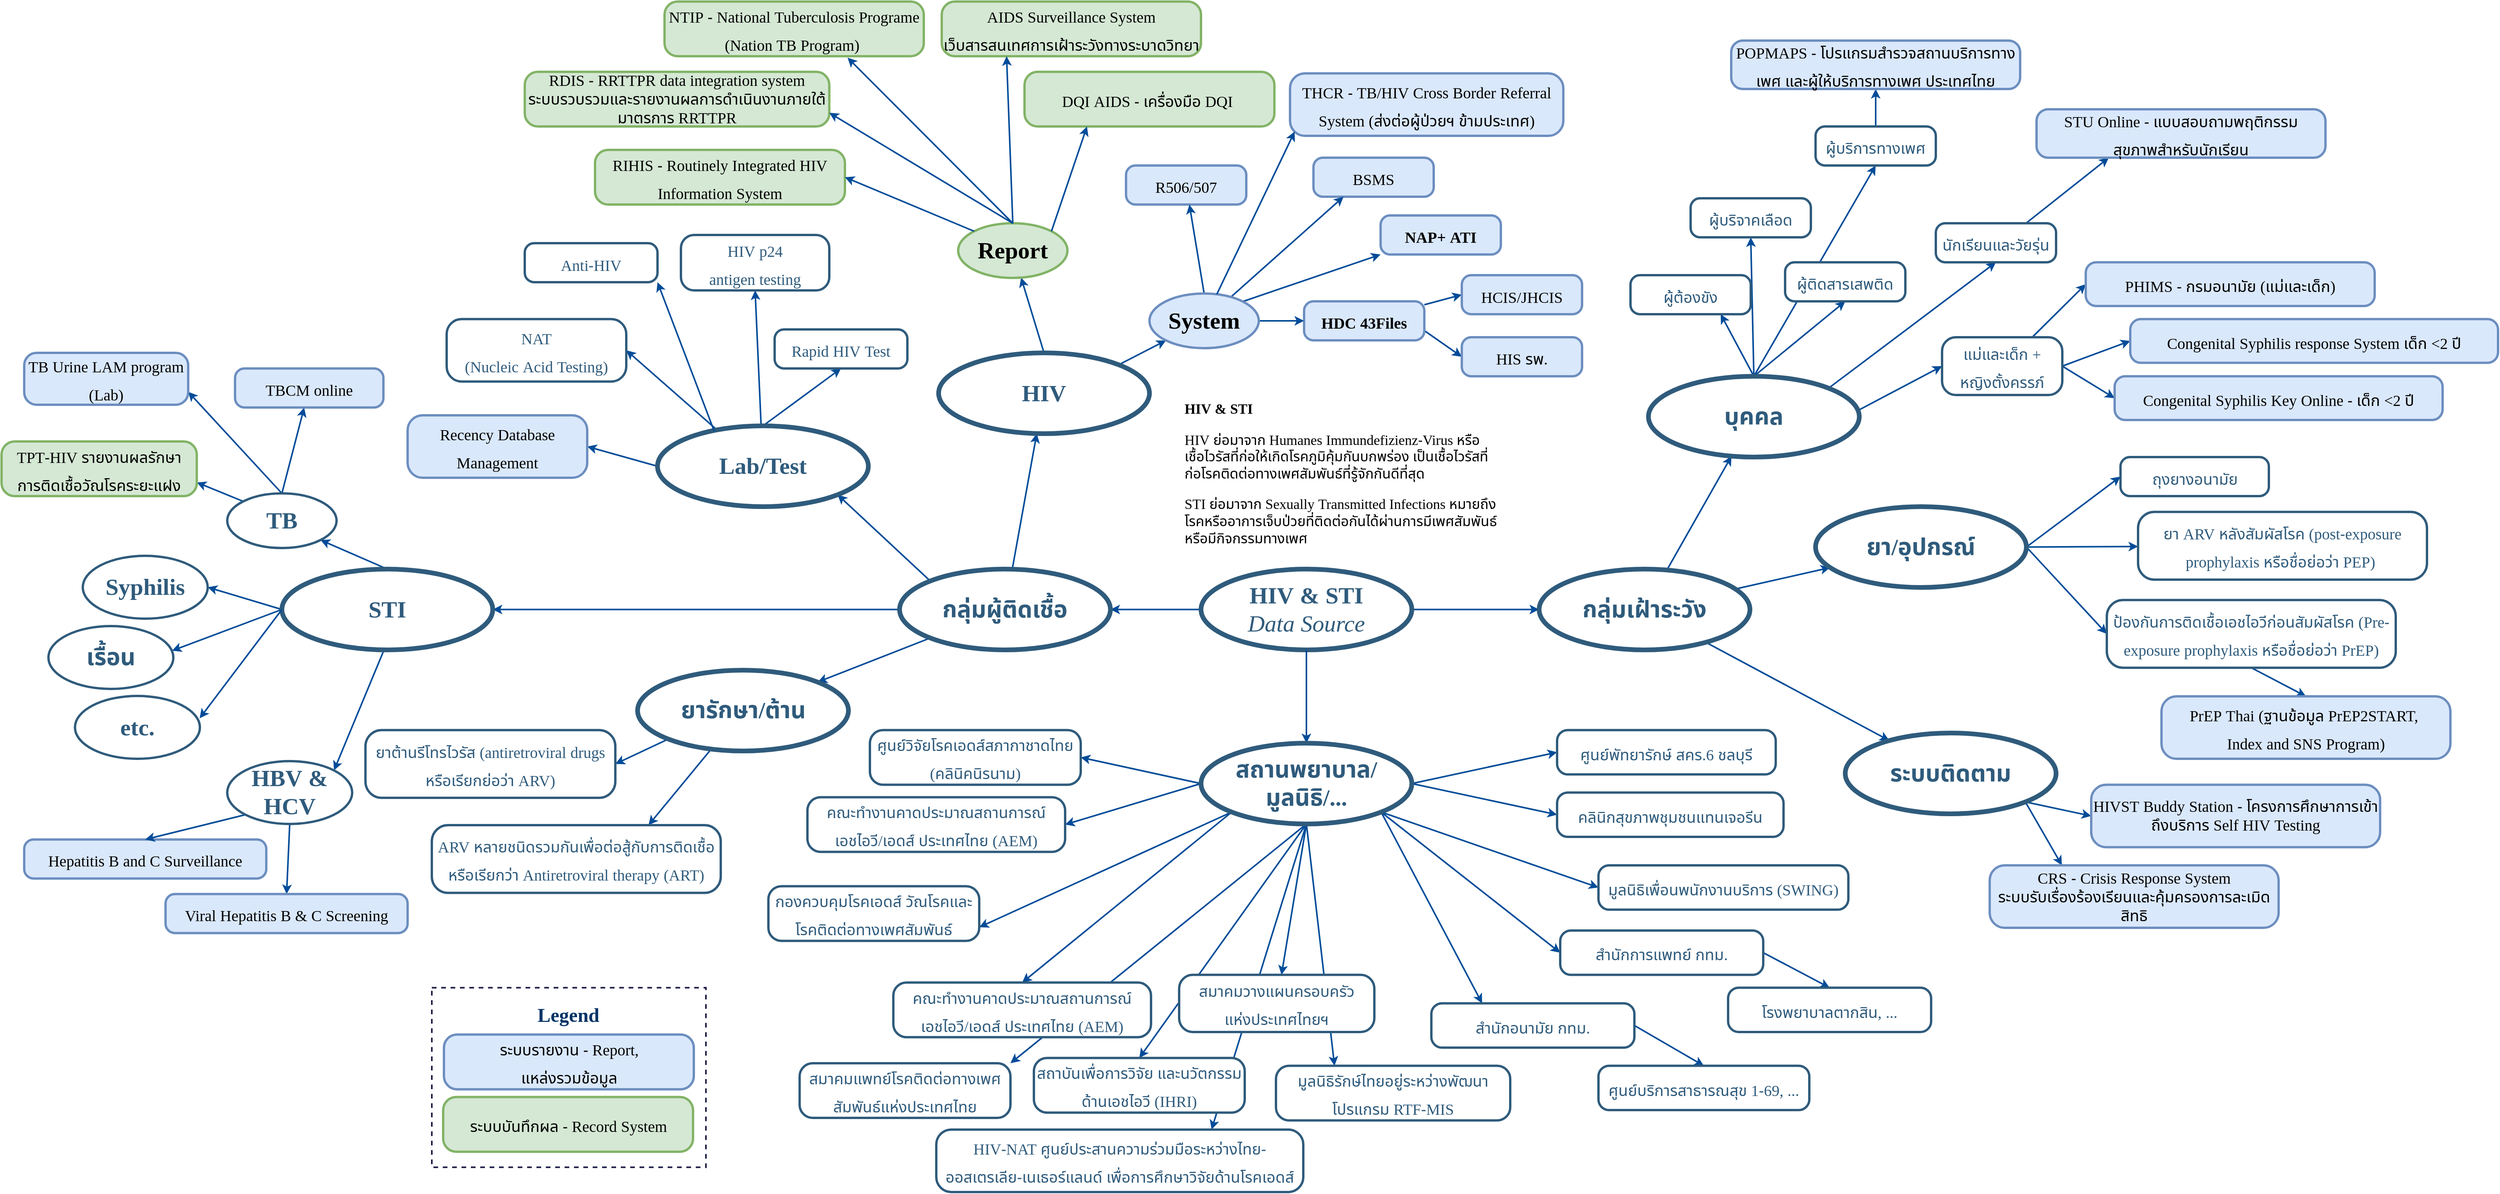 <mxfile version="22.0.6" type="github">
  <diagram id="6a731a19-8d31-9384-78a2-239565b7b9f0" name="Page-1">
    <mxGraphModel dx="5922" dy="2563" grid="1" gridSize="10" guides="1" tooltips="1" connect="1" arrows="1" fold="1" page="1" pageScale="1" pageWidth="1169" pageHeight="827" background="none" math="0" shadow="0">
      <root>
        <mxCell id="0" />
        <mxCell id="1" parent="0" />
        <mxCell id="7J_HdS-n4SZ6PZK-046m-1518" value="" style="rounded=0;whiteSpace=wrap;html=1;dashed=1;strokeColor=#191a43;strokeWidth=2;" vertex="1" parent="1">
          <mxGeometry x="51" y="1313.24" width="351" height="230" as="geometry" />
        </mxCell>
        <mxCell id="NJPSFqTKnOia2GW7wcEC-1544" value="" style="edgeStyle=orthogonalEdgeStyle;rounded=0;orthogonalLoop=1;jettySize=auto;html=1;fontFamily=noto sans thai;fontSource=https%3A%2F%2Ffonts.googleapis.com%2Fcss%3Ffamily%3Dnoto%2Bsans%2Bthai;strokeWidth=2;strokeColor=#004C99;" parent="1" source="1515" target="NJPSFqTKnOia2GW7wcEC-1543" edge="1">
          <mxGeometry relative="1" as="geometry" />
        </mxCell>
        <mxCell id="NJPSFqTKnOia2GW7wcEC-1546" value="" style="edgeStyle=orthogonalEdgeStyle;rounded=0;orthogonalLoop=1;jettySize=auto;html=1;strokeWidth=2;strokeColor=#004C99;" parent="1" source="1515" target="NJPSFqTKnOia2GW7wcEC-1545" edge="1">
          <mxGeometry relative="1" as="geometry" />
        </mxCell>
        <mxCell id="1515" value="HIV &amp;amp; STI&lt;br&gt;&lt;span style=&quot;font-weight: normal;&quot;&gt;&lt;i&gt;Data Source&lt;/i&gt;&lt;/span&gt;" style="ellipse;whiteSpace=wrap;html=1;shadow=0;fontFamily=noto sans thai;fontSize=30;fontColor=#2F5B7C;align=center;strokeColor=#2F5B7C;strokeWidth=6;fillColor=#FFFFFF;fontStyle=1;gradientColor=none;fontSource=https%3A%2F%2Ffonts.googleapis.com%2Fcss%3Ffamily%3Dnoto%2Bsans%2Bthai;" parent="1" vertex="1">
          <mxGeometry x="1036" y="777" width="270" height="103.5" as="geometry" />
        </mxCell>
        <mxCell id="NJPSFqTKnOia2GW7wcEC-1555" value="" style="rounded=0;orthogonalLoop=1;jettySize=auto;html=1;strokeWidth=2;strokeColor=#004C99;" parent="1" source="NJPSFqTKnOia2GW7wcEC-1543" target="NJPSFqTKnOia2GW7wcEC-1554" edge="1">
          <mxGeometry relative="1" as="geometry" />
        </mxCell>
        <mxCell id="NJPSFqTKnOia2GW7wcEC-1557" value="" style="edgeStyle=orthogonalEdgeStyle;rounded=0;orthogonalLoop=1;jettySize=auto;html=1;strokeWidth=2;strokeColor=#004C99;" parent="1" source="NJPSFqTKnOia2GW7wcEC-1543" target="NJPSFqTKnOia2GW7wcEC-1556" edge="1">
          <mxGeometry relative="1" as="geometry" />
        </mxCell>
        <mxCell id="NJPSFqTKnOia2GW7wcEC-1560" value="" style="rounded=0;orthogonalLoop=1;jettySize=auto;html=1;exitX=0.5;exitY=1;exitDx=0;exitDy=0;strokeWidth=2;strokeColor=#004C99;" parent="1" source="1515" target="NJPSFqTKnOia2GW7wcEC-1559" edge="1">
          <mxGeometry relative="1" as="geometry" />
        </mxCell>
        <mxCell id="NJPSFqTKnOia2GW7wcEC-1561" style="rounded=0;orthogonalLoop=1;jettySize=auto;html=1;exitX=0;exitY=1;exitDx=0;exitDy=0;entryX=1;entryY=0;entryDx=0;entryDy=0;strokeWidth=2;strokeColor=#004C99;" parent="1" source="NJPSFqTKnOia2GW7wcEC-1543" target="NJPSFqTKnOia2GW7wcEC-1563" edge="1">
          <mxGeometry relative="1" as="geometry">
            <mxPoint x="510" y="970" as="targetPoint" />
          </mxGeometry>
        </mxCell>
        <mxCell id="NJPSFqTKnOia2GW7wcEC-1565" style="rounded=0;orthogonalLoop=1;jettySize=auto;html=1;exitX=0;exitY=0;exitDx=0;exitDy=0;entryX=1;entryY=1;entryDx=0;entryDy=0;strokeWidth=2;strokeColor=#004C99;" parent="1" source="NJPSFqTKnOia2GW7wcEC-1543" target="NJPSFqTKnOia2GW7wcEC-1564" edge="1">
          <mxGeometry relative="1" as="geometry" />
        </mxCell>
        <mxCell id="NJPSFqTKnOia2GW7wcEC-1543" value="กลุ่มผู้ติดเชื้อ" style="ellipse;whiteSpace=wrap;html=1;shadow=0;fontFamily=noto sans thai;fontSize=30;fontColor=#2F5B7C;align=center;strokeColor=#2F5B7C;strokeWidth=6;fillColor=#FFFFFF;fontStyle=1;gradientColor=none;fontSource=https%3A%2F%2Ffonts.googleapis.com%2Fcss%3Ffamily%3Dnoto%2Bsans%2Bthai;" parent="1" vertex="1">
          <mxGeometry x="650" y="777" width="270" height="103.5" as="geometry" />
        </mxCell>
        <mxCell id="NJPSFqTKnOia2GW7wcEC-1549" value="" style="rounded=0;orthogonalLoop=1;jettySize=auto;html=1;strokeWidth=2;strokeColor=#004C99;" parent="1" source="NJPSFqTKnOia2GW7wcEC-1545" target="NJPSFqTKnOia2GW7wcEC-1548" edge="1">
          <mxGeometry relative="1" as="geometry" />
        </mxCell>
        <mxCell id="NJPSFqTKnOia2GW7wcEC-1551" value="" style="rounded=0;orthogonalLoop=1;jettySize=auto;html=1;strokeWidth=2;strokeColor=#004C99;" parent="1" source="NJPSFqTKnOia2GW7wcEC-1545" target="NJPSFqTKnOia2GW7wcEC-1550" edge="1">
          <mxGeometry relative="1" as="geometry" />
        </mxCell>
        <mxCell id="NJPSFqTKnOia2GW7wcEC-1553" value="" style="rounded=0;orthogonalLoop=1;jettySize=auto;html=1;strokeWidth=2;strokeColor=#004C99;" parent="1" source="NJPSFqTKnOia2GW7wcEC-1545" target="NJPSFqTKnOia2GW7wcEC-1552" edge="1">
          <mxGeometry relative="1" as="geometry" />
        </mxCell>
        <mxCell id="NJPSFqTKnOia2GW7wcEC-1545" value="กลุ่มเฝ้าระวัง" style="ellipse;whiteSpace=wrap;html=1;shadow=0;fontFamily=noto sans thai;fontSize=30;fontColor=#2F5B7C;align=center;strokeColor=#2F5B7C;strokeWidth=6;fillColor=#FFFFFF;fontStyle=1;gradientColor=none;fontSource=https%3A%2F%2Ffonts.googleapis.com%2Fcss%3Ffamily%3Dnoto%2Bsans%2Bthai;" parent="1" vertex="1">
          <mxGeometry x="1469" y="777" width="270" height="103.5" as="geometry" />
        </mxCell>
        <mxCell id="NJPSFqTKnOia2GW7wcEC-1725" style="edgeStyle=none;shape=connector;rounded=0;orthogonalLoop=1;jettySize=auto;html=1;exitX=0.5;exitY=0;exitDx=0;exitDy=0;labelBackgroundColor=default;strokeColor=#004C99;strokeWidth=2;align=center;verticalAlign=middle;fontFamily=Helvetica;fontSize=11;fontColor=default;endArrow=classic;entryX=0.75;entryY=1;entryDx=0;entryDy=0;" parent="1" source="NJPSFqTKnOia2GW7wcEC-1548" target="NJPSFqTKnOia2GW7wcEC-1666" edge="1">
          <mxGeometry relative="1" as="geometry" />
        </mxCell>
        <mxCell id="NJPSFqTKnOia2GW7wcEC-1726" style="edgeStyle=none;shape=connector;rounded=0;orthogonalLoop=1;jettySize=auto;html=1;exitX=0.5;exitY=0;exitDx=0;exitDy=0;entryX=0.5;entryY=1;entryDx=0;entryDy=0;labelBackgroundColor=default;strokeColor=#004C99;strokeWidth=2;align=center;verticalAlign=middle;fontFamily=Helvetica;fontSize=11;fontColor=default;endArrow=classic;" parent="1" source="NJPSFqTKnOia2GW7wcEC-1548" target="NJPSFqTKnOia2GW7wcEC-1664" edge="1">
          <mxGeometry relative="1" as="geometry" />
        </mxCell>
        <mxCell id="NJPSFqTKnOia2GW7wcEC-1727" style="edgeStyle=none;shape=connector;rounded=0;orthogonalLoop=1;jettySize=auto;html=1;exitX=0.5;exitY=0;exitDx=0;exitDy=0;entryX=0.5;entryY=1;entryDx=0;entryDy=0;labelBackgroundColor=default;strokeColor=#004C99;strokeWidth=2;align=center;verticalAlign=middle;fontFamily=Helvetica;fontSize=11;fontColor=default;endArrow=classic;" parent="1" source="NJPSFqTKnOia2GW7wcEC-1548" target="NJPSFqTKnOia2GW7wcEC-1665" edge="1">
          <mxGeometry relative="1" as="geometry" />
        </mxCell>
        <mxCell id="NJPSFqTKnOia2GW7wcEC-1728" style="edgeStyle=none;shape=connector;rounded=0;orthogonalLoop=1;jettySize=auto;html=1;exitX=0.5;exitY=0;exitDx=0;exitDy=0;entryX=0.5;entryY=1;entryDx=0;entryDy=0;labelBackgroundColor=default;strokeColor=#004C99;strokeWidth=2;align=center;verticalAlign=middle;fontFamily=Helvetica;fontSize=11;fontColor=default;endArrow=classic;" parent="1" source="NJPSFqTKnOia2GW7wcEC-1548" target="NJPSFqTKnOia2GW7wcEC-1662" edge="1">
          <mxGeometry relative="1" as="geometry" />
        </mxCell>
        <mxCell id="NJPSFqTKnOia2GW7wcEC-1730" style="edgeStyle=none;shape=connector;rounded=0;orthogonalLoop=1;jettySize=auto;html=1;exitX=1;exitY=0;exitDx=0;exitDy=0;entryX=0.5;entryY=1;entryDx=0;entryDy=0;labelBackgroundColor=default;strokeColor=#004C99;strokeWidth=2;align=center;verticalAlign=middle;fontFamily=Helvetica;fontSize=11;fontColor=default;endArrow=classic;" parent="1" source="NJPSFqTKnOia2GW7wcEC-1548" target="NJPSFqTKnOia2GW7wcEC-1642" edge="1">
          <mxGeometry relative="1" as="geometry" />
        </mxCell>
        <mxCell id="NJPSFqTKnOia2GW7wcEC-1731" style="edgeStyle=none;shape=connector;rounded=0;orthogonalLoop=1;jettySize=auto;html=1;exitX=0.997;exitY=0.419;exitDx=0;exitDy=0;entryX=0;entryY=0.5;entryDx=0;entryDy=0;labelBackgroundColor=default;strokeColor=#004C99;strokeWidth=2;align=center;verticalAlign=middle;fontFamily=Helvetica;fontSize=11;fontColor=default;endArrow=classic;exitPerimeter=0;" parent="1" source="NJPSFqTKnOia2GW7wcEC-1548" target="NJPSFqTKnOia2GW7wcEC-1639" edge="1">
          <mxGeometry relative="1" as="geometry" />
        </mxCell>
        <mxCell id="NJPSFqTKnOia2GW7wcEC-1548" value="บุคคล" style="ellipse;whiteSpace=wrap;html=1;shadow=0;fontFamily=noto sans thai;fontSize=30;fontColor=#2F5B7C;align=center;strokeColor=#2F5B7C;strokeWidth=6;fillColor=#FFFFFF;fontStyle=1;gradientColor=none;fontSource=https%3A%2F%2Ffonts.googleapis.com%2Fcss%3Ffamily%3Dnoto%2Bsans%2Bthai;" parent="1" vertex="1">
          <mxGeometry x="1609" y="530" width="270" height="103.5" as="geometry" />
        </mxCell>
        <mxCell id="NJPSFqTKnOia2GW7wcEC-1742" style="edgeStyle=none;shape=connector;rounded=0;orthogonalLoop=1;jettySize=auto;html=1;exitX=1;exitY=1;exitDx=0;exitDy=0;entryX=0;entryY=0.5;entryDx=0;entryDy=0;labelBackgroundColor=default;strokeColor=#004C99;strokeWidth=2;align=center;verticalAlign=middle;fontFamily=Helvetica;fontSize=11;fontColor=default;endArrow=classic;" parent="1" source="NJPSFqTKnOia2GW7wcEC-1550" target="NJPSFqTKnOia2GW7wcEC-1658" edge="1">
          <mxGeometry relative="1" as="geometry" />
        </mxCell>
        <mxCell id="NJPSFqTKnOia2GW7wcEC-1743" style="edgeStyle=none;shape=connector;rounded=0;orthogonalLoop=1;jettySize=auto;html=1;exitX=1;exitY=1;exitDx=0;exitDy=0;entryX=0.25;entryY=0;entryDx=0;entryDy=0;labelBackgroundColor=default;strokeColor=#004C99;strokeWidth=2;align=center;verticalAlign=middle;fontFamily=Helvetica;fontSize=11;fontColor=default;endArrow=classic;" parent="1" source="NJPSFqTKnOia2GW7wcEC-1550" target="NJPSFqTKnOia2GW7wcEC-1659" edge="1">
          <mxGeometry relative="1" as="geometry" />
        </mxCell>
        <mxCell id="NJPSFqTKnOia2GW7wcEC-1550" value="ระบบติดตาม" style="ellipse;whiteSpace=wrap;html=1;shadow=0;fontFamily=noto sans thai;fontSize=30;fontColor=#2F5B7C;align=center;strokeColor=#2F5B7C;strokeWidth=6;fillColor=#FFFFFF;fontStyle=1;gradientColor=none;fontSource=https%3A%2F%2Ffonts.googleapis.com%2Fcss%3Ffamily%3Dnoto%2Bsans%2Bthai;" parent="1" vertex="1">
          <mxGeometry x="1861" y="987" width="270" height="103.5" as="geometry" />
        </mxCell>
        <mxCell id="NJPSFqTKnOia2GW7wcEC-1737" style="edgeStyle=none;shape=connector;rounded=0;orthogonalLoop=1;jettySize=auto;html=1;exitX=1;exitY=0.5;exitDx=0;exitDy=0;labelBackgroundColor=default;strokeColor=#004C99;strokeWidth=2;align=center;verticalAlign=middle;fontFamily=Helvetica;fontSize=11;fontColor=default;endArrow=classic;" parent="1" source="NJPSFqTKnOia2GW7wcEC-1552" target="NJPSFqTKnOia2GW7wcEC-1609" edge="1">
          <mxGeometry relative="1" as="geometry" />
        </mxCell>
        <mxCell id="NJPSFqTKnOia2GW7wcEC-1738" style="edgeStyle=none;shape=connector;rounded=0;orthogonalLoop=1;jettySize=auto;html=1;exitX=1;exitY=0.5;exitDx=0;exitDy=0;entryX=0;entryY=0.5;entryDx=0;entryDy=0;labelBackgroundColor=default;strokeColor=#004C99;strokeWidth=2;align=center;verticalAlign=middle;fontFamily=Helvetica;fontSize=11;fontColor=default;endArrow=classic;" parent="1" source="NJPSFqTKnOia2GW7wcEC-1552" target="NJPSFqTKnOia2GW7wcEC-1667" edge="1">
          <mxGeometry relative="1" as="geometry" />
        </mxCell>
        <mxCell id="NJPSFqTKnOia2GW7wcEC-1739" style="edgeStyle=none;shape=connector;rounded=0;orthogonalLoop=1;jettySize=auto;html=1;exitX=1;exitY=0.5;exitDx=0;exitDy=0;entryX=0;entryY=0.5;entryDx=0;entryDy=0;labelBackgroundColor=default;strokeColor=#004C99;strokeWidth=2;align=center;verticalAlign=middle;fontFamily=Helvetica;fontSize=11;fontColor=default;endArrow=classic;" parent="1" source="NJPSFqTKnOia2GW7wcEC-1552" target="NJPSFqTKnOia2GW7wcEC-1612" edge="1">
          <mxGeometry relative="1" as="geometry" />
        </mxCell>
        <mxCell id="NJPSFqTKnOia2GW7wcEC-1552" value="ยา/อุปกรณ์" style="ellipse;whiteSpace=wrap;html=1;shadow=0;fontFamily=noto sans thai;fontSize=30;fontColor=#2F5B7C;align=center;strokeColor=#2F5B7C;strokeWidth=6;fillColor=#FFFFFF;fontStyle=1;gradientColor=none;fontSource=https%3A%2F%2Ffonts.googleapis.com%2Fcss%3Ffamily%3Dnoto%2Bsans%2Bthai;" parent="1" vertex="1">
          <mxGeometry x="1823" y="697" width="270" height="103.5" as="geometry" />
        </mxCell>
        <mxCell id="NJPSFqTKnOia2GW7wcEC-1670" style="edgeStyle=none;shape=connector;rounded=0;orthogonalLoop=1;jettySize=auto;html=1;exitX=0.5;exitY=0;exitDx=0;exitDy=0;labelBackgroundColor=default;strokeColor=#004C99;strokeWidth=2;align=center;verticalAlign=middle;fontFamily=Helvetica;fontSize=11;fontColor=default;endArrow=classic;" parent="1" source="NJPSFqTKnOia2GW7wcEC-1554" target="NJPSFqTKnOia2GW7wcEC-1653" edge="1">
          <mxGeometry relative="1" as="geometry" />
        </mxCell>
        <mxCell id="NJPSFqTKnOia2GW7wcEC-1671" style="edgeStyle=none;shape=connector;rounded=0;orthogonalLoop=1;jettySize=auto;html=1;exitX=1;exitY=0;exitDx=0;exitDy=0;labelBackgroundColor=default;strokeColor=#004C99;strokeWidth=2;align=center;verticalAlign=middle;fontFamily=Helvetica;fontSize=11;fontColor=default;endArrow=classic;" parent="1" source="NJPSFqTKnOia2GW7wcEC-1554" target="NJPSFqTKnOia2GW7wcEC-1652" edge="1">
          <mxGeometry relative="1" as="geometry" />
        </mxCell>
        <mxCell id="NJPSFqTKnOia2GW7wcEC-1554" value="HIV" style="ellipse;whiteSpace=wrap;html=1;shadow=0;fontFamily=noto sans thai;fontSize=30;fontColor=#2F5B7C;align=center;strokeColor=#2F5B7C;strokeWidth=6;fillColor=#FFFFFF;fontStyle=1;gradientColor=none;fontSource=https%3A%2F%2Ffonts.googleapis.com%2Fcss%3Ffamily%3Dnoto%2Bsans%2Bthai;" parent="1" vertex="1">
          <mxGeometry x="700" y="500" width="270" height="103.5" as="geometry" />
        </mxCell>
        <mxCell id="NJPSFqTKnOia2GW7wcEC-1693" style="edgeStyle=none;shape=connector;rounded=0;orthogonalLoop=1;jettySize=auto;html=1;exitX=0.5;exitY=0;exitDx=0;exitDy=0;entryX=1;entryY=1;entryDx=0;entryDy=0;labelBackgroundColor=default;strokeColor=#004C99;strokeWidth=2;align=center;verticalAlign=middle;fontFamily=Helvetica;fontSize=11;fontColor=default;endArrow=classic;" parent="1" source="NJPSFqTKnOia2GW7wcEC-1556" target="NJPSFqTKnOia2GW7wcEC-1633" edge="1">
          <mxGeometry relative="1" as="geometry" />
        </mxCell>
        <mxCell id="NJPSFqTKnOia2GW7wcEC-1694" style="edgeStyle=none;shape=connector;rounded=0;orthogonalLoop=1;jettySize=auto;html=1;entryX=1;entryY=0;entryDx=0;entryDy=0;labelBackgroundColor=default;strokeColor=#004C99;strokeWidth=2;align=center;verticalAlign=middle;fontFamily=Helvetica;fontSize=11;fontColor=default;endArrow=classic;" parent="1" target="NJPSFqTKnOia2GW7wcEC-1634" edge="1">
          <mxGeometry relative="1" as="geometry">
            <mxPoint x="-10" y="880" as="sourcePoint" />
          </mxGeometry>
        </mxCell>
        <mxCell id="NJPSFqTKnOia2GW7wcEC-1695" style="edgeStyle=none;shape=connector;rounded=0;orthogonalLoop=1;jettySize=auto;html=1;exitX=0;exitY=0.5;exitDx=0;exitDy=0;labelBackgroundColor=default;strokeColor=#004C99;strokeWidth=2;align=center;verticalAlign=middle;fontFamily=Helvetica;fontSize=11;fontColor=default;endArrow=classic;entryX=1;entryY=0.5;entryDx=0;entryDy=0;" parent="1" source="NJPSFqTKnOia2GW7wcEC-1556" target="NJPSFqTKnOia2GW7wcEC-1635" edge="1">
          <mxGeometry relative="1" as="geometry" />
        </mxCell>
        <mxCell id="NJPSFqTKnOia2GW7wcEC-1696" style="edgeStyle=none;shape=connector;rounded=0;orthogonalLoop=1;jettySize=auto;html=1;exitX=0;exitY=0.5;exitDx=0;exitDy=0;labelBackgroundColor=default;strokeColor=#004C99;strokeWidth=2;align=center;verticalAlign=middle;fontFamily=Helvetica;fontSize=11;fontColor=default;endArrow=classic;entryX=0.989;entryY=0.392;entryDx=0;entryDy=0;entryPerimeter=0;" parent="1" source="NJPSFqTKnOia2GW7wcEC-1556" target="NJPSFqTKnOia2GW7wcEC-1636" edge="1">
          <mxGeometry relative="1" as="geometry" />
        </mxCell>
        <mxCell id="NJPSFqTKnOia2GW7wcEC-1556" value="STI" style="ellipse;whiteSpace=wrap;html=1;shadow=0;fontFamily=noto sans thai;fontSize=30;fontColor=#2F5B7C;align=center;strokeColor=#2F5B7C;strokeWidth=6;fillColor=#FFFFFF;fontStyle=1;gradientColor=none;fontSource=https%3A%2F%2Ffonts.googleapis.com%2Fcss%3Ffamily%3Dnoto%2Bsans%2Bthai;" parent="1" vertex="1">
          <mxGeometry x="-141" y="777" width="270" height="103.5" as="geometry" />
        </mxCell>
        <mxCell id="NJPSFqTKnOia2GW7wcEC-1558" value="&lt;h1 style=&quot;font-size: 18px;&quot;&gt;&lt;font style=&quot;font-size: 18px;&quot;&gt;HIV &amp;amp; STI&lt;/font&gt;&lt;/h1&gt;&lt;p style=&quot;font-size: 18px;&quot;&gt;HIV ย่อมาจาก Humanes Immundefizienz-Virus หรือเชื้อไวรัสที่ก่อให้เกิดโรคภูมิคุ้มกันบกพร่อง เป็นเชื้อไวรัสที่ก่อโรคติดต่อทางเพศสัมพันธ์ที่รู้จักกันดีที่สุด&lt;br style=&quot;font-size: 18px;&quot;&gt;&lt;/p&gt;&lt;p style=&quot;font-size: 18px;&quot;&gt;&lt;font style=&quot;font-size: 18px;&quot;&gt;STI ย่อมาจาก Sexually Transmitted Infections หมายถึงโรคหรืออาการเจ็บป่วยที่ติดต่อกันได้ผ่านการมีเพศสัมพันธ์หรือมีกิจกรรมทางเพศ&lt;br style=&quot;font-size: 18px;&quot;&gt;&lt;/font&gt;&lt;/p&gt;" style="text;html=1;strokeColor=none;fillColor=none;spacing=5;spacingTop=-20;whiteSpace=wrap;overflow=hidden;rounded=0;fontFamily=noto sans thai;fontSource=https%3A%2F%2Ffonts.googleapis.com%2Fcss%3Ffamily%3Dnoto%2Bsans%2Bthai;fontSize=18;" parent="1" vertex="1">
          <mxGeometry x="1010" y="560" width="410" height="230" as="geometry" />
        </mxCell>
        <mxCell id="NJPSFqTKnOia2GW7wcEC-1708" style="edgeStyle=none;shape=connector;rounded=0;orthogonalLoop=1;jettySize=auto;html=1;exitX=0;exitY=0.5;exitDx=0;exitDy=0;entryX=1;entryY=0.5;entryDx=0;entryDy=0;labelBackgroundColor=default;strokeColor=#004C99;strokeWidth=2;align=center;verticalAlign=middle;fontFamily=Helvetica;fontSize=11;fontColor=default;endArrow=classic;" parent="1" source="NJPSFqTKnOia2GW7wcEC-1559" target="NJPSFqTKnOia2GW7wcEC-1617" edge="1">
          <mxGeometry relative="1" as="geometry" />
        </mxCell>
        <mxCell id="NJPSFqTKnOia2GW7wcEC-1709" style="edgeStyle=none;shape=connector;rounded=0;orthogonalLoop=1;jettySize=auto;html=1;exitX=0;exitY=0.5;exitDx=0;exitDy=0;entryX=1;entryY=0.5;entryDx=0;entryDy=0;labelBackgroundColor=default;strokeColor=#004C99;strokeWidth=2;align=center;verticalAlign=middle;fontFamily=Helvetica;fontSize=11;fontColor=default;endArrow=classic;" parent="1" source="NJPSFqTKnOia2GW7wcEC-1559" target="NJPSFqTKnOia2GW7wcEC-1620" edge="1">
          <mxGeometry relative="1" as="geometry" />
        </mxCell>
        <mxCell id="NJPSFqTKnOia2GW7wcEC-1710" style="edgeStyle=none;shape=connector;rounded=0;orthogonalLoop=1;jettySize=auto;html=1;exitX=0;exitY=1;exitDx=0;exitDy=0;entryX=1;entryY=0.75;entryDx=0;entryDy=0;labelBackgroundColor=default;strokeColor=#004C99;strokeWidth=2;align=center;verticalAlign=middle;fontFamily=Helvetica;fontSize=11;fontColor=default;endArrow=classic;" parent="1" source="NJPSFqTKnOia2GW7wcEC-1559" target="NJPSFqTKnOia2GW7wcEC-1641" edge="1">
          <mxGeometry relative="1" as="geometry" />
        </mxCell>
        <mxCell id="NJPSFqTKnOia2GW7wcEC-1712" style="edgeStyle=none;shape=connector;rounded=0;orthogonalLoop=1;jettySize=auto;html=1;exitX=0;exitY=1;exitDx=0;exitDy=0;entryX=0.5;entryY=0;entryDx=0;entryDy=0;labelBackgroundColor=default;strokeColor=#004C99;strokeWidth=2;align=center;verticalAlign=middle;fontFamily=Helvetica;fontSize=11;fontColor=default;endArrow=classic;" parent="1" source="NJPSFqTKnOia2GW7wcEC-1559" target="NJPSFqTKnOia2GW7wcEC-1619" edge="1">
          <mxGeometry relative="1" as="geometry" />
        </mxCell>
        <mxCell id="NJPSFqTKnOia2GW7wcEC-1713" style="edgeStyle=none;shape=connector;rounded=0;orthogonalLoop=1;jettySize=auto;html=1;exitX=0.5;exitY=1;exitDx=0;exitDy=0;labelBackgroundColor=default;strokeColor=#004C99;strokeWidth=2;align=center;verticalAlign=middle;fontFamily=Helvetica;fontSize=11;fontColor=default;endArrow=classic;" parent="1" source="NJPSFqTKnOia2GW7wcEC-1559" target="NJPSFqTKnOia2GW7wcEC-1627" edge="1">
          <mxGeometry relative="1" as="geometry" />
        </mxCell>
        <mxCell id="NJPSFqTKnOia2GW7wcEC-1714" style="edgeStyle=none;shape=connector;rounded=0;orthogonalLoop=1;jettySize=auto;html=1;exitX=0.5;exitY=1;exitDx=0;exitDy=0;entryX=0.5;entryY=0;entryDx=0;entryDy=0;labelBackgroundColor=default;strokeColor=#004C99;strokeWidth=2;align=center;verticalAlign=middle;fontFamily=Helvetica;fontSize=11;fontColor=default;endArrow=classic;" parent="1" source="NJPSFqTKnOia2GW7wcEC-1559" target="NJPSFqTKnOia2GW7wcEC-1616" edge="1">
          <mxGeometry relative="1" as="geometry" />
        </mxCell>
        <mxCell id="NJPSFqTKnOia2GW7wcEC-1715" style="edgeStyle=none;shape=connector;rounded=0;orthogonalLoop=1;jettySize=auto;html=1;exitX=0.5;exitY=1;exitDx=0;exitDy=0;entryX=1;entryY=0;entryDx=0;entryDy=0;labelBackgroundColor=default;strokeColor=#004C99;strokeWidth=2;align=center;verticalAlign=middle;fontFamily=Helvetica;fontSize=11;fontColor=default;endArrow=classic;" parent="1" source="NJPSFqTKnOia2GW7wcEC-1559" target="NJPSFqTKnOia2GW7wcEC-1618" edge="1">
          <mxGeometry relative="1" as="geometry" />
        </mxCell>
        <mxCell id="NJPSFqTKnOia2GW7wcEC-1716" style="edgeStyle=none;shape=connector;rounded=0;orthogonalLoop=1;jettySize=auto;html=1;exitX=0.5;exitY=1;exitDx=0;exitDy=0;entryX=0.75;entryY=0;entryDx=0;entryDy=0;labelBackgroundColor=default;strokeColor=#004C99;strokeWidth=2;align=center;verticalAlign=middle;fontFamily=Helvetica;fontSize=11;fontColor=default;endArrow=classic;" parent="1" source="NJPSFqTKnOia2GW7wcEC-1559" target="NJPSFqTKnOia2GW7wcEC-1628" edge="1">
          <mxGeometry relative="1" as="geometry" />
        </mxCell>
        <mxCell id="NJPSFqTKnOia2GW7wcEC-1717" style="edgeStyle=none;shape=connector;rounded=0;orthogonalLoop=1;jettySize=auto;html=1;exitX=0.5;exitY=1;exitDx=0;exitDy=0;entryX=0.25;entryY=0;entryDx=0;entryDy=0;labelBackgroundColor=default;strokeColor=#004C99;strokeWidth=2;align=center;verticalAlign=middle;fontFamily=Helvetica;fontSize=11;fontColor=default;endArrow=classic;" parent="1" source="NJPSFqTKnOia2GW7wcEC-1559" target="NJPSFqTKnOia2GW7wcEC-1629" edge="1">
          <mxGeometry relative="1" as="geometry" />
        </mxCell>
        <mxCell id="NJPSFqTKnOia2GW7wcEC-1718" style="edgeStyle=none;shape=connector;rounded=0;orthogonalLoop=1;jettySize=auto;html=1;exitX=1;exitY=1;exitDx=0;exitDy=0;entryX=0.25;entryY=0;entryDx=0;entryDy=0;labelBackgroundColor=default;strokeColor=#004C99;strokeWidth=2;align=center;verticalAlign=middle;fontFamily=Helvetica;fontSize=11;fontColor=default;endArrow=classic;" parent="1" source="NJPSFqTKnOia2GW7wcEC-1559" target="NJPSFqTKnOia2GW7wcEC-1623" edge="1">
          <mxGeometry relative="1" as="geometry" />
        </mxCell>
        <mxCell id="NJPSFqTKnOia2GW7wcEC-1719" style="edgeStyle=none;shape=connector;rounded=0;orthogonalLoop=1;jettySize=auto;html=1;exitX=1;exitY=1;exitDx=0;exitDy=0;entryX=0;entryY=0.5;entryDx=0;entryDy=0;labelBackgroundColor=default;strokeColor=#004C99;strokeWidth=2;align=center;verticalAlign=middle;fontFamily=Helvetica;fontSize=11;fontColor=default;endArrow=classic;" parent="1" source="NJPSFqTKnOia2GW7wcEC-1559" target="NJPSFqTKnOia2GW7wcEC-1621" edge="1">
          <mxGeometry relative="1" as="geometry" />
        </mxCell>
        <mxCell id="NJPSFqTKnOia2GW7wcEC-1720" style="edgeStyle=none;shape=connector;rounded=0;orthogonalLoop=1;jettySize=auto;html=1;exitX=1;exitY=1;exitDx=0;exitDy=0;entryX=0;entryY=0.5;entryDx=0;entryDy=0;labelBackgroundColor=default;strokeColor=#004C99;strokeWidth=2;align=center;verticalAlign=middle;fontFamily=Helvetica;fontSize=11;fontColor=default;endArrow=classic;" parent="1" source="NJPSFqTKnOia2GW7wcEC-1559" target="NJPSFqTKnOia2GW7wcEC-1614" edge="1">
          <mxGeometry relative="1" as="geometry" />
        </mxCell>
        <mxCell id="NJPSFqTKnOia2GW7wcEC-1721" style="edgeStyle=none;shape=connector;rounded=0;orthogonalLoop=1;jettySize=auto;html=1;exitX=1;exitY=0.5;exitDx=0;exitDy=0;entryX=0;entryY=0.5;entryDx=0;entryDy=0;labelBackgroundColor=default;strokeColor=#004C99;strokeWidth=2;align=center;verticalAlign=middle;fontFamily=Helvetica;fontSize=11;fontColor=default;endArrow=classic;" parent="1" source="NJPSFqTKnOia2GW7wcEC-1559" target="NJPSFqTKnOia2GW7wcEC-1626" edge="1">
          <mxGeometry relative="1" as="geometry" />
        </mxCell>
        <mxCell id="NJPSFqTKnOia2GW7wcEC-1722" style="edgeStyle=none;shape=connector;rounded=0;orthogonalLoop=1;jettySize=auto;html=1;exitX=1;exitY=0.5;exitDx=0;exitDy=0;entryX=0;entryY=0.5;entryDx=0;entryDy=0;labelBackgroundColor=default;strokeColor=#004C99;strokeWidth=2;align=center;verticalAlign=middle;fontFamily=Helvetica;fontSize=11;fontColor=default;endArrow=classic;" parent="1" source="NJPSFqTKnOia2GW7wcEC-1559" target="NJPSFqTKnOia2GW7wcEC-1625" edge="1">
          <mxGeometry relative="1" as="geometry" />
        </mxCell>
        <mxCell id="NJPSFqTKnOia2GW7wcEC-1559" value="สถานพยาบาล/&lt;br&gt;มูลนิธิ/..." style="ellipse;whiteSpace=wrap;html=1;shadow=0;fontFamily=noto sans thai;fontSize=30;fontColor=#2F5B7C;align=center;strokeColor=#2F5B7C;strokeWidth=6;fillColor=#FFFFFF;fontStyle=1;gradientColor=none;fontSource=https%3A%2F%2Ffonts.googleapis.com%2Fcss%3Ffamily%3Dnoto%2Bsans%2Bthai;" parent="1" vertex="1">
          <mxGeometry x="1036" y="1000" width="270" height="103.5" as="geometry" />
        </mxCell>
        <mxCell id="NJPSFqTKnOia2GW7wcEC-1704" style="edgeStyle=none;shape=connector;rounded=0;orthogonalLoop=1;jettySize=auto;html=1;entryX=0.75;entryY=0;entryDx=0;entryDy=0;labelBackgroundColor=default;strokeColor=#004C99;strokeWidth=2;align=center;verticalAlign=middle;fontFamily=Helvetica;fontSize=11;fontColor=default;endArrow=classic;" parent="1" source="NJPSFqTKnOia2GW7wcEC-1563" target="NJPSFqTKnOia2GW7wcEC-1608" edge="1">
          <mxGeometry relative="1" as="geometry" />
        </mxCell>
        <mxCell id="NJPSFqTKnOia2GW7wcEC-1705" style="edgeStyle=none;shape=connector;rounded=0;orthogonalLoop=1;jettySize=auto;html=1;exitX=0;exitY=1;exitDx=0;exitDy=0;entryX=1;entryY=0.5;entryDx=0;entryDy=0;labelBackgroundColor=default;strokeColor=#004C99;strokeWidth=2;align=center;verticalAlign=middle;fontFamily=Helvetica;fontSize=11;fontColor=default;endArrow=classic;" parent="1" source="NJPSFqTKnOia2GW7wcEC-1563" target="NJPSFqTKnOia2GW7wcEC-1606" edge="1">
          <mxGeometry relative="1" as="geometry" />
        </mxCell>
        <mxCell id="NJPSFqTKnOia2GW7wcEC-1563" value="ยารักษา/ต้าน" style="ellipse;whiteSpace=wrap;html=1;shadow=0;fontFamily=noto sans thai;fontSize=30;fontColor=#2F5B7C;align=center;strokeColor=#2F5B7C;strokeWidth=6;fillColor=#FFFFFF;fontStyle=1;gradientColor=none;fontSource=https%3A%2F%2Ffonts.googleapis.com%2Fcss%3Ffamily%3Dnoto%2Bsans%2Bthai;" parent="1" vertex="1">
          <mxGeometry x="314.5" y="906.5" width="270" height="103.5" as="geometry" />
        </mxCell>
        <mxCell id="NJPSFqTKnOia2GW7wcEC-1672" style="edgeStyle=none;shape=connector;rounded=0;orthogonalLoop=1;jettySize=auto;html=1;entryX=1;entryY=0.5;entryDx=0;entryDy=0;labelBackgroundColor=default;strokeColor=#004C99;strokeWidth=2;align=center;verticalAlign=middle;fontFamily=Helvetica;fontSize=11;fontColor=default;endArrow=classic;exitX=0.289;exitY=0.066;exitDx=0;exitDy=0;exitPerimeter=0;" parent="1" source="NJPSFqTKnOia2GW7wcEC-1564" target="NJPSFqTKnOia2GW7wcEC-1600" edge="1">
          <mxGeometry relative="1" as="geometry" />
        </mxCell>
        <mxCell id="NJPSFqTKnOia2GW7wcEC-1673" style="edgeStyle=none;shape=connector;rounded=0;orthogonalLoop=1;jettySize=auto;html=1;exitX=0.5;exitY=0;exitDx=0;exitDy=0;entryX=0.5;entryY=1;entryDx=0;entryDy=0;labelBackgroundColor=default;strokeColor=#004C99;strokeWidth=2;align=center;verticalAlign=middle;fontFamily=Helvetica;fontSize=11;fontColor=default;endArrow=classic;" parent="1" source="NJPSFqTKnOia2GW7wcEC-1564" target="NJPSFqTKnOia2GW7wcEC-1602" edge="1">
          <mxGeometry relative="1" as="geometry" />
        </mxCell>
        <mxCell id="NJPSFqTKnOia2GW7wcEC-1674" style="edgeStyle=none;shape=connector;rounded=0;orthogonalLoop=1;jettySize=auto;html=1;entryX=0.5;entryY=1;entryDx=0;entryDy=0;labelBackgroundColor=default;strokeColor=#004C99;strokeWidth=2;align=center;verticalAlign=middle;fontFamily=Helvetica;fontSize=11;fontColor=default;endArrow=classic;" parent="1" source="NJPSFqTKnOia2GW7wcEC-1564" target="NJPSFqTKnOia2GW7wcEC-1599" edge="1">
          <mxGeometry relative="1" as="geometry" />
        </mxCell>
        <mxCell id="NJPSFqTKnOia2GW7wcEC-1676" style="edgeStyle=none;shape=connector;rounded=0;orthogonalLoop=1;jettySize=auto;html=1;exitX=0;exitY=0.5;exitDx=0;exitDy=0;entryX=1;entryY=0.5;entryDx=0;entryDy=0;labelBackgroundColor=default;strokeColor=#004C99;strokeWidth=2;align=center;verticalAlign=middle;fontFamily=Helvetica;fontSize=11;fontColor=default;endArrow=classic;" parent="1" source="NJPSFqTKnOia2GW7wcEC-1564" target="NJPSFqTKnOia2GW7wcEC-1604" edge="1">
          <mxGeometry relative="1" as="geometry" />
        </mxCell>
        <mxCell id="NJPSFqTKnOia2GW7wcEC-1564" value="Lab/Test" style="ellipse;whiteSpace=wrap;html=1;shadow=0;fontFamily=noto sans thai;fontSize=30;fontColor=#2F5B7C;align=center;strokeColor=#2F5B7C;strokeWidth=6;fillColor=#FFFFFF;fontStyle=1;gradientColor=none;fontSource=https%3A%2F%2Ffonts.googleapis.com%2Fcss%3Ffamily%3Dnoto%2Bsans%2Bthai;" parent="1" vertex="1">
          <mxGeometry x="340" y="593.5" width="270" height="103.5" as="geometry" />
        </mxCell>
        <mxCell id="NJPSFqTKnOia2GW7wcEC-1687" style="edgeStyle=none;shape=connector;rounded=0;orthogonalLoop=1;jettySize=auto;html=1;exitX=1;exitY=0.75;exitDx=0;exitDy=0;entryX=0;entryY=0.5;entryDx=0;entryDy=0;labelBackgroundColor=default;strokeColor=#004C99;strokeWidth=2;align=center;verticalAlign=middle;fontFamily=Helvetica;fontSize=11;fontColor=default;endArrow=classic;" parent="1" source="NJPSFqTKnOia2GW7wcEC-1587" target="NJPSFqTKnOia2GW7wcEC-1596" edge="1">
          <mxGeometry relative="1" as="geometry" />
        </mxCell>
        <mxCell id="NJPSFqTKnOia2GW7wcEC-1688" style="edgeStyle=none;shape=connector;rounded=0;orthogonalLoop=1;jettySize=auto;html=1;entryX=0;entryY=0.5;entryDx=0;entryDy=0;labelBackgroundColor=default;strokeColor=#004C99;strokeWidth=2;align=center;verticalAlign=middle;fontFamily=Helvetica;fontSize=11;fontColor=default;endArrow=classic;" parent="1" source="NJPSFqTKnOia2GW7wcEC-1587" target="NJPSFqTKnOia2GW7wcEC-1595" edge="1">
          <mxGeometry relative="1" as="geometry" />
        </mxCell>
        <mxCell id="NJPSFqTKnOia2GW7wcEC-1587" value="&lt;font style=&quot;font-size: 20px;&quot;&gt;HDC 43Files&lt;/font&gt;" style="rounded=1;whiteSpace=wrap;html=1;shadow=0;strokeColor=#6c8ebf;strokeWidth=3;align=center;verticalAlign=middle;fontFamily=noto sans thai;fontSource=https%3A%2F%2Ffonts.googleapis.com%2Fcss%3Ffamily%3Dnoto%2Bsans%2Bthai;fontSize=30;fillColor=#dae8fc;arcSize=24;fontStyle=1" parent="1" vertex="1">
          <mxGeometry x="1168" y="434" width="154" height="50" as="geometry" />
        </mxCell>
        <mxCell id="NJPSFqTKnOia2GW7wcEC-1588" value="&lt;font style=&quot;font-size: 20px;&quot;&gt;NAP+ ATI&lt;/font&gt;" style="rounded=1;whiteSpace=wrap;html=1;shadow=0;strokeColor=#6c8ebf;strokeWidth=3;align=center;verticalAlign=middle;fontFamily=noto sans thai;fontSource=https%3A%2F%2Ffonts.googleapis.com%2Fcss%3Ffamily%3Dnoto%2Bsans%2Bthai;fontSize=30;fillColor=#dae8fc;arcSize=24;fontStyle=1" parent="1" vertex="1">
          <mxGeometry x="1266" y="324" width="154" height="50" as="geometry" />
        </mxCell>
        <mxCell id="NJPSFqTKnOia2GW7wcEC-1590" value="&lt;font style=&quot;font-size: 20px;&quot;&gt;R506/507&lt;/font&gt;" style="rounded=1;whiteSpace=wrap;html=1;shadow=0;strokeColor=#6c8ebf;strokeWidth=3;align=center;verticalAlign=middle;fontFamily=noto sans thai;fontSource=https%3A%2F%2Ffonts.googleapis.com%2Fcss%3Ffamily%3Dnoto%2Bsans%2Bthai;fontSize=30;fillColor=#dae8fc;arcSize=24;" parent="1" vertex="1">
          <mxGeometry x="940" y="260" width="154" height="50" as="geometry" />
        </mxCell>
        <mxCell id="NJPSFqTKnOia2GW7wcEC-1592" value="&lt;font style=&quot;font-size: 20px;&quot;&gt;RIHIS - Routinely Integrated HIV Information System&lt;/font&gt;" style="rounded=1;whiteSpace=wrap;html=1;shadow=0;strokeColor=#82b366;strokeWidth=3;align=center;verticalAlign=middle;fontFamily=noto sans thai;fontSource=https%3A%2F%2Ffonts.googleapis.com%2Fcss%3Ffamily%3Dnoto%2Bsans%2Bthai;fontSize=30;fillColor=#d5e8d4;arcSize=24;" parent="1" vertex="1">
          <mxGeometry x="260" y="240" width="320" height="70" as="geometry" />
        </mxCell>
        <mxCell id="NJPSFqTKnOia2GW7wcEC-1594" value="&lt;font style=&quot;font-size: 20px;&quot;&gt;BSMS&lt;/font&gt;" style="rounded=1;whiteSpace=wrap;html=1;shadow=0;strokeColor=#6c8ebf;strokeWidth=3;align=center;verticalAlign=middle;fontFamily=noto sans thai;fontSource=https%3A%2F%2Ffonts.googleapis.com%2Fcss%3Ffamily%3Dnoto%2Bsans%2Bthai;fontSize=30;fillColor=#dae8fc;arcSize=24;" parent="1" vertex="1">
          <mxGeometry x="1180" y="250" width="154" height="50" as="geometry" />
        </mxCell>
        <mxCell id="NJPSFqTKnOia2GW7wcEC-1595" value="&lt;font style=&quot;font-size: 20px;&quot;&gt;HCIS/JHCIS&lt;/font&gt;" style="rounded=1;whiteSpace=wrap;html=1;shadow=0;strokeColor=#6c8ebf;strokeWidth=3;align=center;verticalAlign=middle;fontFamily=noto sans thai;fontSource=https%3A%2F%2Ffonts.googleapis.com%2Fcss%3Ffamily%3Dnoto%2Bsans%2Bthai;fontSize=30;fillColor=#dae8fc;arcSize=24;" parent="1" vertex="1">
          <mxGeometry x="1370" y="400.5" width="154" height="50" as="geometry" />
        </mxCell>
        <mxCell id="NJPSFqTKnOia2GW7wcEC-1596" value="&lt;font style=&quot;font-size: 20px;&quot;&gt;HIS รพ.&lt;/font&gt;" style="rounded=1;whiteSpace=wrap;html=1;shadow=0;strokeColor=#6c8ebf;strokeWidth=3;align=center;verticalAlign=middle;fontFamily=noto sans thai;fontSource=https%3A%2F%2Ffonts.googleapis.com%2Fcss%3Ffamily%3Dnoto%2Bsans%2Bthai;fontSize=30;fillColor=#dae8fc;arcSize=24;" parent="1" vertex="1">
          <mxGeometry x="1370" y="480" width="154" height="50" as="geometry" />
        </mxCell>
        <mxCell id="NJPSFqTKnOia2GW7wcEC-1598" value="&lt;span style=&quot;font-size: 20px;&quot;&gt;Anti-HIV&lt;/span&gt;" style="rounded=1;whiteSpace=wrap;html=1;shadow=0;strokeColor=#2F5B7C;strokeWidth=3;align=center;verticalAlign=middle;fontFamily=noto sans thai;fontSource=https%3A%2F%2Ffonts.googleapis.com%2Fcss%3Ffamily%3Dnoto%2Bsans%2Bthai;fontSize=30;fontColor=#2F5B7C;fillColor=#FFFFFF;gradientColor=none;arcSize=24;" parent="1" vertex="1">
          <mxGeometry x="170" y="359.5" width="170" height="50" as="geometry" />
        </mxCell>
        <mxCell id="NJPSFqTKnOia2GW7wcEC-1599" value="&lt;font style=&quot;font-size: 20px;&quot;&gt;HIV p24 &lt;br&gt;antigen testing&lt;/font&gt;" style="rounded=1;whiteSpace=wrap;html=1;shadow=0;strokeColor=#2F5B7C;strokeWidth=3;align=center;verticalAlign=middle;fontFamily=noto sans thai;fontSource=https%3A%2F%2Ffonts.googleapis.com%2Fcss%3Ffamily%3Dnoto%2Bsans%2Bthai;fontSize=30;fontColor=#2F5B7C;fillColor=#FFFFFF;gradientColor=none;arcSize=24;" parent="1" vertex="1">
          <mxGeometry x="370" y="349" width="190" height="71" as="geometry" />
        </mxCell>
        <mxCell id="NJPSFqTKnOia2GW7wcEC-1600" value="&lt;font style=&quot;font-size: 20px;&quot;&gt;NAT &lt;br&gt;(Nucleic Acid Testing)&lt;/font&gt;" style="rounded=1;whiteSpace=wrap;html=1;shadow=0;strokeColor=#2F5B7C;strokeWidth=3;align=center;verticalAlign=middle;fontFamily=noto sans thai;fontSource=https%3A%2F%2Ffonts.googleapis.com%2Fcss%3Ffamily%3Dnoto%2Bsans%2Bthai;fontSize=30;fontColor=#2F5B7C;fillColor=#FFFFFF;gradientColor=none;arcSize=24;" parent="1" vertex="1">
          <mxGeometry x="70" y="456.75" width="230" height="80" as="geometry" />
        </mxCell>
        <mxCell id="NJPSFqTKnOia2GW7wcEC-1602" value="&lt;span style=&quot;font-size: 20px;&quot;&gt;Rapid HIV Test&lt;/span&gt;" style="rounded=1;whiteSpace=wrap;html=1;shadow=0;strokeColor=#2F5B7C;strokeWidth=3;align=center;verticalAlign=middle;fontFamily=noto sans thai;fontSource=https%3A%2F%2Ffonts.googleapis.com%2Fcss%3Ffamily%3Dnoto%2Bsans%2Bthai;fontSize=30;fontColor=#2F5B7C;fillColor=#FFFFFF;gradientColor=none;arcSize=24;" parent="1" vertex="1">
          <mxGeometry x="490" y="470" width="170" height="50" as="geometry" />
        </mxCell>
        <mxCell id="NJPSFqTKnOia2GW7wcEC-1604" value="&lt;font style=&quot;font-size: 20px;&quot;&gt;Recency Database Management&lt;/font&gt;" style="rounded=1;whiteSpace=wrap;html=1;shadow=0;strokeColor=#6c8ebf;strokeWidth=3;align=center;verticalAlign=middle;fontFamily=noto sans thai;fontSource=https%3A%2F%2Ffonts.googleapis.com%2Fcss%3Ffamily%3Dnoto%2Bsans%2Bthai;fontSize=30;fillColor=#dae8fc;arcSize=24;" parent="1" vertex="1">
          <mxGeometry x="20" y="580" width="230" height="80" as="geometry" />
        </mxCell>
        <mxCell id="NJPSFqTKnOia2GW7wcEC-1606" value="&lt;font style=&quot;font-size: 20px;&quot;&gt;ยาต้านรีโทรไวรัส (antiretroviral drugs หรือเรียกย่อว่า ARV)&lt;/font&gt;" style="rounded=1;whiteSpace=wrap;html=1;shadow=0;strokeColor=#2F5B7C;strokeWidth=3;align=center;verticalAlign=middle;fontFamily=noto sans thai;fontSource=https%3A%2F%2Ffonts.googleapis.com%2Fcss%3Ffamily%3Dnoto%2Bsans%2Bthai;fontSize=30;fontColor=#2F5B7C;fillColor=#FFFFFF;gradientColor=none;arcSize=24;" parent="1" vertex="1">
          <mxGeometry x="-34" y="983.25" width="320" height="86.75" as="geometry" />
        </mxCell>
        <mxCell id="NJPSFqTKnOia2GW7wcEC-1608" value="&lt;font style=&quot;font-size: 20px;&quot;&gt;ARV หลายชนิดรวมกันเพื่อต่อสู้กับการติดเชื้อ หรือเรียกว่า Antiretroviral therapy (ART)&lt;/font&gt;" style="rounded=1;whiteSpace=wrap;html=1;shadow=0;strokeColor=#2F5B7C;strokeWidth=3;align=center;verticalAlign=middle;fontFamily=noto sans thai;fontSource=https%3A%2F%2Ffonts.googleapis.com%2Fcss%3Ffamily%3Dnoto%2Bsans%2Bthai;fontSize=30;fontColor=#2F5B7C;fillColor=#FFFFFF;gradientColor=none;arcSize=24;" parent="1" vertex="1">
          <mxGeometry x="51" y="1105" width="370" height="86.75" as="geometry" />
        </mxCell>
        <mxCell id="NJPSFqTKnOia2GW7wcEC-1609" value="&lt;font style=&quot;font-size: 20px;&quot;&gt;ยา ARV หลังสัมผัสโรค (post-exposure prophylaxis หรือชื่อย่อว่า PEP)&amp;nbsp;&lt;/font&gt;" style="rounded=1;whiteSpace=wrap;html=1;shadow=0;strokeColor=#2F5B7C;strokeWidth=3;align=center;verticalAlign=middle;fontFamily=noto sans thai;fontSource=https%3A%2F%2Ffonts.googleapis.com%2Fcss%3Ffamily%3Dnoto%2Bsans%2Bthai;fontSize=30;fontColor=#2F5B7C;fillColor=#FFFFFF;gradientColor=none;arcSize=24;" parent="1" vertex="1">
          <mxGeometry x="2236" y="703.75" width="370" height="86.75" as="geometry" />
        </mxCell>
        <mxCell id="NJPSFqTKnOia2GW7wcEC-1740" style="edgeStyle=none;shape=connector;rounded=0;orthogonalLoop=1;jettySize=auto;html=1;exitX=0.5;exitY=1;exitDx=0;exitDy=0;labelBackgroundColor=default;strokeColor=#004C99;strokeWidth=2;align=center;verticalAlign=middle;fontFamily=Helvetica;fontSize=11;fontColor=default;endArrow=classic;entryX=0.5;entryY=0;entryDx=0;entryDy=0;" parent="1" source="NJPSFqTKnOia2GW7wcEC-1612" target="NJPSFqTKnOia2GW7wcEC-1649" edge="1">
          <mxGeometry relative="1" as="geometry" />
        </mxCell>
        <mxCell id="NJPSFqTKnOia2GW7wcEC-1612" value="&lt;font style=&quot;font-size: 20px;&quot;&gt;ป้องกันการติดเชื้อเอชไอวีก่อนสัมผัสโรค (Pre-exposure prophylaxis หรือชื่อย่อว่า PrEP)&lt;/font&gt;" style="rounded=1;whiteSpace=wrap;html=1;shadow=0;strokeColor=#2F5B7C;strokeWidth=3;align=center;verticalAlign=middle;fontFamily=noto sans thai;fontSource=https%3A%2F%2Ffonts.googleapis.com%2Fcss%3Ffamily%3Dnoto%2Bsans%2Bthai;fontSize=30;fontColor=#2F5B7C;fillColor=#FFFFFF;gradientColor=none;arcSize=24;" parent="1" vertex="1">
          <mxGeometry x="2196" y="816.62" width="370" height="86.75" as="geometry" />
        </mxCell>
        <mxCell id="NJPSFqTKnOia2GW7wcEC-1614" value="&lt;font style=&quot;font-size: 20px;&quot;&gt;มูลนิธิเพื่อนพนักงานบริการ (SWING)&lt;/font&gt;" style="rounded=1;whiteSpace=wrap;html=1;shadow=0;strokeColor=#2F5B7C;strokeWidth=3;align=center;verticalAlign=middle;fontFamily=noto sans thai;fontSource=https%3A%2F%2Ffonts.googleapis.com%2Fcss%3Ffamily%3Dnoto%2Bsans%2Bthai;fontSize=30;fontColor=#2F5B7C;fillColor=#FFFFFF;gradientColor=none;arcSize=24;" parent="1" vertex="1">
          <mxGeometry x="1545" y="1156.5" width="320" height="56.75" as="geometry" />
        </mxCell>
        <mxCell id="NJPSFqTKnOia2GW7wcEC-1616" value="&lt;font style=&quot;font-size: 20px;&quot;&gt;สถาบันเพื่อการวิจัย และนวัตกรรมด้านเอชไอวี (IHRI)&lt;/font&gt;" style="rounded=1;whiteSpace=wrap;html=1;shadow=0;strokeColor=#2F5B7C;strokeWidth=3;align=center;verticalAlign=middle;fontFamily=noto sans thai;fontSource=https%3A%2F%2Ffonts.googleapis.com%2Fcss%3Ffamily%3Dnoto%2Bsans%2Bthai;fontSize=30;fontColor=#2F5B7C;fillColor=#FFFFFF;gradientColor=none;arcSize=24;" parent="1" vertex="1">
          <mxGeometry x="822" y="1403.25" width="270" height="70" as="geometry" />
        </mxCell>
        <mxCell id="NJPSFqTKnOia2GW7wcEC-1617" value="&lt;font style=&quot;font-size: 20px;&quot;&gt;ศูนย์วิจัยโรคเอดส์สภากาชาดไทย (คลินิคนิรนาม)&lt;/font&gt;" style="rounded=1;whiteSpace=wrap;html=1;shadow=0;strokeColor=#2F5B7C;strokeWidth=3;align=center;verticalAlign=middle;fontFamily=noto sans thai;fontSource=https%3A%2F%2Ffonts.googleapis.com%2Fcss%3Ffamily%3Dnoto%2Bsans%2Bthai;fontSize=30;fontColor=#2F5B7C;fillColor=#FFFFFF;gradientColor=none;arcSize=24;" parent="1" vertex="1">
          <mxGeometry x="612" y="983.25" width="270" height="70" as="geometry" />
        </mxCell>
        <mxCell id="NJPSFqTKnOia2GW7wcEC-1618" value="&lt;font style=&quot;font-size: 20px;&quot;&gt;สมาคมแพทย์โรคติดต่อทางเพศสัมพันธ์แห่งประเทศไทย&lt;/font&gt;" style="rounded=1;whiteSpace=wrap;html=1;shadow=0;strokeColor=#2F5B7C;strokeWidth=3;align=center;verticalAlign=middle;fontFamily=noto sans thai;fontSource=https%3A%2F%2Ffonts.googleapis.com%2Fcss%3Ffamily%3Dnoto%2Bsans%2Bthai;fontSize=30;fontColor=#2F5B7C;fillColor=#FFFFFF;gradientColor=none;arcSize=24;" parent="1" vertex="1">
          <mxGeometry x="522" y="1410" width="270" height="70" as="geometry" />
        </mxCell>
        <mxCell id="NJPSFqTKnOia2GW7wcEC-1619" value="&lt;font style=&quot;font-size: 20px;&quot;&gt;คณะทำงานคาดประมาณสถานการณ์&lt;br&gt;เอชไอวี/เอดส์ ประเทศไทย (AEM)&lt;/font&gt;" style="rounded=1;whiteSpace=wrap;html=1;shadow=0;strokeColor=#2F5B7C;strokeWidth=3;align=center;verticalAlign=middle;fontFamily=noto sans thai;fontSource=https%3A%2F%2Ffonts.googleapis.com%2Fcss%3Ffamily%3Dnoto%2Bsans%2Bthai;fontSize=30;fontColor=#2F5B7C;fillColor=#FFFFFF;gradientColor=none;arcSize=24;" parent="1" vertex="1">
          <mxGeometry x="642" y="1306.62" width="330" height="70" as="geometry" />
        </mxCell>
        <mxCell id="NJPSFqTKnOia2GW7wcEC-1620" value="&lt;font style=&quot;font-size: 20px;&quot;&gt;คณะทำงานคาดประมาณสถานการณ์&lt;br&gt;เอชไอวี/เอดส์ ประเทศไทย (AEM)&lt;/font&gt;" style="rounded=1;whiteSpace=wrap;html=1;shadow=0;strokeColor=#2F5B7C;strokeWidth=3;align=center;verticalAlign=middle;fontFamily=noto sans thai;fontSource=https%3A%2F%2Ffonts.googleapis.com%2Fcss%3Ffamily%3Dnoto%2Bsans%2Bthai;fontSize=30;fontColor=#2F5B7C;fillColor=#FFFFFF;gradientColor=none;arcSize=24;" parent="1" vertex="1">
          <mxGeometry x="532" y="1069.25" width="330" height="70" as="geometry" />
        </mxCell>
        <mxCell id="NJPSFqTKnOia2GW7wcEC-1723" style="edgeStyle=none;shape=connector;rounded=0;orthogonalLoop=1;jettySize=auto;html=1;exitX=1;exitY=0.5;exitDx=0;exitDy=0;entryX=0.5;entryY=0;entryDx=0;entryDy=0;labelBackgroundColor=default;strokeColor=#004C99;strokeWidth=2;align=center;verticalAlign=middle;fontFamily=Helvetica;fontSize=11;fontColor=default;endArrow=classic;" parent="1" source="NJPSFqTKnOia2GW7wcEC-1621" target="NJPSFqTKnOia2GW7wcEC-1622" edge="1">
          <mxGeometry relative="1" as="geometry" />
        </mxCell>
        <mxCell id="NJPSFqTKnOia2GW7wcEC-1621" value="&lt;font style=&quot;font-size: 20px;&quot;&gt;สำนักการแพทย์ กทม.&lt;/font&gt;" style="rounded=1;whiteSpace=wrap;html=1;shadow=0;strokeColor=#2F5B7C;strokeWidth=3;align=center;verticalAlign=middle;fontFamily=noto sans thai;fontSource=https%3A%2F%2Ffonts.googleapis.com%2Fcss%3Ffamily%3Dnoto%2Bsans%2Bthai;fontSize=30;fontColor=#2F5B7C;fillColor=#FFFFFF;gradientColor=none;arcSize=24;" parent="1" vertex="1">
          <mxGeometry x="1496" y="1240" width="260" height="56.75" as="geometry" />
        </mxCell>
        <mxCell id="NJPSFqTKnOia2GW7wcEC-1622" value="&lt;font style=&quot;font-size: 20px;&quot;&gt;โรงพยาบาลตากสิน, ...&lt;/font&gt;" style="rounded=1;whiteSpace=wrap;html=1;shadow=0;strokeColor=#2F5B7C;strokeWidth=3;align=center;verticalAlign=middle;fontFamily=noto sans thai;fontSource=https%3A%2F%2Ffonts.googleapis.com%2Fcss%3Ffamily%3Dnoto%2Bsans%2Bthai;fontSize=30;fontColor=#2F5B7C;fillColor=#FFFFFF;gradientColor=none;arcSize=24;" parent="1" vertex="1">
          <mxGeometry x="1711" y="1313.24" width="260" height="56.75" as="geometry" />
        </mxCell>
        <mxCell id="NJPSFqTKnOia2GW7wcEC-1724" style="edgeStyle=none;shape=connector;rounded=0;orthogonalLoop=1;jettySize=auto;html=1;exitX=1;exitY=0.5;exitDx=0;exitDy=0;entryX=0.5;entryY=0;entryDx=0;entryDy=0;labelBackgroundColor=default;strokeColor=#004C99;strokeWidth=2;align=center;verticalAlign=middle;fontFamily=Helvetica;fontSize=11;fontColor=default;endArrow=classic;" parent="1" source="NJPSFqTKnOia2GW7wcEC-1623" target="NJPSFqTKnOia2GW7wcEC-1624" edge="1">
          <mxGeometry relative="1" as="geometry" />
        </mxCell>
        <mxCell id="NJPSFqTKnOia2GW7wcEC-1623" value="&lt;font style=&quot;font-size: 20px;&quot;&gt;สำนักอนามัย กทม.&lt;/font&gt;" style="rounded=1;whiteSpace=wrap;html=1;shadow=0;strokeColor=#2F5B7C;strokeWidth=3;align=center;verticalAlign=middle;fontFamily=noto sans thai;fontSource=https%3A%2F%2Ffonts.googleapis.com%2Fcss%3Ffamily%3Dnoto%2Bsans%2Bthai;fontSize=30;fontColor=#2F5B7C;fillColor=#FFFFFF;gradientColor=none;arcSize=24;" parent="1" vertex="1">
          <mxGeometry x="1331" y="1333.25" width="260" height="56.75" as="geometry" />
        </mxCell>
        <mxCell id="NJPSFqTKnOia2GW7wcEC-1624" value="&lt;font style=&quot;font-size: 20px;&quot;&gt;ศูนย์บริการสาธารณสุข 1-69, ...&lt;/font&gt;" style="rounded=1;whiteSpace=wrap;html=1;shadow=0;strokeColor=#2F5B7C;strokeWidth=3;align=center;verticalAlign=middle;fontFamily=noto sans thai;fontSource=https%3A%2F%2Ffonts.googleapis.com%2Fcss%3Ffamily%3Dnoto%2Bsans%2Bthai;fontSize=30;fontColor=#2F5B7C;fillColor=#FFFFFF;gradientColor=none;arcSize=24;" parent="1" vertex="1">
          <mxGeometry x="1545" y="1413.25" width="270" height="56.75" as="geometry" />
        </mxCell>
        <mxCell id="NJPSFqTKnOia2GW7wcEC-1625" value="&lt;font style=&quot;font-size: 20px;&quot;&gt;ศูนย์พัทยารักษ์ สคร.6 ชลบุรี&lt;/font&gt;" style="rounded=1;whiteSpace=wrap;html=1;shadow=0;strokeColor=#2F5B7C;strokeWidth=3;align=center;verticalAlign=middle;fontFamily=noto sans thai;fontSource=https%3A%2F%2Ffonts.googleapis.com%2Fcss%3Ffamily%3Dnoto%2Bsans%2Bthai;fontSize=30;fontColor=#2F5B7C;fillColor=#FFFFFF;gradientColor=none;arcSize=24;" parent="1" vertex="1">
          <mxGeometry x="1492" y="983.25" width="280" height="56.75" as="geometry" />
        </mxCell>
        <mxCell id="NJPSFqTKnOia2GW7wcEC-1626" value="&lt;font style=&quot;font-size: 20px;&quot;&gt;คลินิกสุขภาพชุมชนแทนเจอรีน&lt;/font&gt;" style="rounded=1;whiteSpace=wrap;html=1;shadow=0;strokeColor=#2F5B7C;strokeWidth=3;align=center;verticalAlign=middle;fontFamily=noto sans thai;fontSource=https%3A%2F%2Ffonts.googleapis.com%2Fcss%3Ffamily%3Dnoto%2Bsans%2Bthai;fontSize=30;fontColor=#2F5B7C;fillColor=#FFFFFF;gradientColor=none;arcSize=24;" parent="1" vertex="1">
          <mxGeometry x="1492" y="1063.25" width="290" height="56.75" as="geometry" />
        </mxCell>
        <mxCell id="NJPSFqTKnOia2GW7wcEC-1627" value="&lt;font style=&quot;font-size: 20px;&quot;&gt;สมาคมวางแผนครอบครัว&lt;br&gt;แห่งประเทศไทยฯ&lt;/font&gt;" style="rounded=1;whiteSpace=wrap;html=1;shadow=0;strokeColor=#2F5B7C;strokeWidth=3;align=center;verticalAlign=middle;fontFamily=noto sans thai;fontSource=https%3A%2F%2Ffonts.googleapis.com%2Fcss%3Ffamily%3Dnoto%2Bsans%2Bthai;fontSize=30;fontColor=#2F5B7C;fillColor=#FFFFFF;gradientColor=none;arcSize=24;" parent="1" vertex="1">
          <mxGeometry x="1008" y="1296.74" width="250" height="73.25" as="geometry" />
        </mxCell>
        <mxCell id="NJPSFqTKnOia2GW7wcEC-1628" value="&lt;font style=&quot;font-size: 20px;&quot;&gt;HIV-NAT ศูนย์ประสานความร่วมมือระหว่างไทย-ออสเตรเลีย-เนเธอร์แลนด์ เพื่อการศึกษาวิจัยด้านโรคเอดส์&lt;/font&gt;" style="rounded=1;whiteSpace=wrap;html=1;shadow=0;strokeColor=#2F5B7C;strokeWidth=3;align=center;verticalAlign=middle;fontFamily=noto sans thai;fontSource=https%3A%2F%2Ffonts.googleapis.com%2Fcss%3Ffamily%3Dnoto%2Bsans%2Bthai;fontSize=30;fontColor=#2F5B7C;fillColor=#FFFFFF;gradientColor=none;arcSize=24;" parent="1" vertex="1">
          <mxGeometry x="697" y="1494.94" width="470" height="80" as="geometry" />
        </mxCell>
        <mxCell id="NJPSFqTKnOia2GW7wcEC-1629" value="&lt;font style=&quot;font-size: 20px;&quot;&gt;มูลนิธิรักษ์ไทยอยู่ระหว่างพัฒนา โปรแกรม RTF-MIS&lt;/font&gt;" style="rounded=1;whiteSpace=wrap;html=1;shadow=0;strokeColor=#2F5B7C;strokeWidth=3;align=center;verticalAlign=middle;fontFamily=noto sans thai;fontSource=https%3A%2F%2Ffonts.googleapis.com%2Fcss%3Ffamily%3Dnoto%2Bsans%2Bthai;fontSize=30;fontColor=#2F5B7C;fillColor=#FFFFFF;gradientColor=none;arcSize=24;" parent="1" vertex="1">
          <mxGeometry x="1132" y="1413.25" width="300" height="70" as="geometry" />
        </mxCell>
        <mxCell id="NJPSFqTKnOia2GW7wcEC-1631" value="&lt;font style=&quot;font-size: 20px;&quot;&gt;Hepatitis B and C Surveillance&lt;/font&gt;" style="rounded=1;whiteSpace=wrap;html=1;shadow=0;strokeColor=#6c8ebf;strokeWidth=3;align=center;verticalAlign=middle;fontFamily=noto sans thai;fontSource=https%3A%2F%2Ffonts.googleapis.com%2Fcss%3Ffamily%3Dnoto%2Bsans%2Bthai;fontSize=30;fillColor=#dae8fc;arcSize=24;" parent="1" vertex="1">
          <mxGeometry x="-471" y="1123.38" width="310" height="50" as="geometry" />
        </mxCell>
        <mxCell id="NJPSFqTKnOia2GW7wcEC-1699" style="edgeStyle=none;shape=connector;rounded=0;orthogonalLoop=1;jettySize=auto;html=1;exitX=0.5;exitY=0;exitDx=0;exitDy=0;labelBackgroundColor=default;strokeColor=#004C99;strokeWidth=2;align=center;verticalAlign=middle;fontFamily=Helvetica;fontSize=11;fontColor=default;endArrow=classic;" parent="1" source="NJPSFqTKnOia2GW7wcEC-1633" target="NJPSFqTKnOia2GW7wcEC-1646" edge="1">
          <mxGeometry relative="1" as="geometry" />
        </mxCell>
        <mxCell id="NJPSFqTKnOia2GW7wcEC-1700" style="edgeStyle=none;shape=connector;rounded=0;orthogonalLoop=1;jettySize=auto;html=1;labelBackgroundColor=default;strokeColor=#004C99;strokeWidth=2;align=center;verticalAlign=middle;fontFamily=Helvetica;fontSize=11;fontColor=default;endArrow=classic;exitX=0.5;exitY=0;exitDx=0;exitDy=0;entryX=1;entryY=0.75;entryDx=0;entryDy=0;" parent="1" source="NJPSFqTKnOia2GW7wcEC-1633" target="NJPSFqTKnOia2GW7wcEC-1655" edge="1">
          <mxGeometry relative="1" as="geometry" />
        </mxCell>
        <mxCell id="NJPSFqTKnOia2GW7wcEC-1701" style="edgeStyle=none;shape=connector;rounded=0;orthogonalLoop=1;jettySize=auto;html=1;exitX=0;exitY=0;exitDx=0;exitDy=0;entryX=1;entryY=0.75;entryDx=0;entryDy=0;labelBackgroundColor=default;strokeColor=#004C99;strokeWidth=2;align=center;verticalAlign=middle;fontFamily=Helvetica;fontSize=11;fontColor=default;endArrow=classic;" parent="1" source="NJPSFqTKnOia2GW7wcEC-1633" target="NJPSFqTKnOia2GW7wcEC-1650" edge="1">
          <mxGeometry relative="1" as="geometry" />
        </mxCell>
        <mxCell id="NJPSFqTKnOia2GW7wcEC-1633" value="TB" style="ellipse;whiteSpace=wrap;html=1;shadow=0;fontFamily=noto sans thai;fontSize=30;fontColor=#2F5B7C;align=center;strokeColor=#2F5B7C;strokeWidth=3;fillColor=#FFFFFF;fontStyle=1;gradientColor=none;fontSource=https%3A%2F%2Ffonts.googleapis.com%2Fcss%3Ffamily%3Dnoto%2Bsans%2Bthai;" parent="1" vertex="1">
          <mxGeometry x="-211" y="680" width="140" height="70" as="geometry" />
        </mxCell>
        <mxCell id="NJPSFqTKnOia2GW7wcEC-1702" style="edgeStyle=none;shape=connector;rounded=0;orthogonalLoop=1;jettySize=auto;html=1;exitX=0;exitY=1;exitDx=0;exitDy=0;entryX=0.5;entryY=0;entryDx=0;entryDy=0;labelBackgroundColor=default;strokeColor=#004C99;strokeWidth=2;align=center;verticalAlign=middle;fontFamily=Helvetica;fontSize=11;fontColor=default;endArrow=classic;" parent="1" source="NJPSFqTKnOia2GW7wcEC-1634" target="NJPSFqTKnOia2GW7wcEC-1631" edge="1">
          <mxGeometry relative="1" as="geometry" />
        </mxCell>
        <mxCell id="NJPSFqTKnOia2GW7wcEC-1703" style="edgeStyle=none;shape=connector;rounded=0;orthogonalLoop=1;jettySize=auto;html=1;exitX=0.5;exitY=1;exitDx=0;exitDy=0;entryX=0.5;entryY=0;entryDx=0;entryDy=0;labelBackgroundColor=default;strokeColor=#004C99;strokeWidth=2;align=center;verticalAlign=middle;fontFamily=Helvetica;fontSize=11;fontColor=default;endArrow=classic;" parent="1" source="NJPSFqTKnOia2GW7wcEC-1634" target="NJPSFqTKnOia2GW7wcEC-1648" edge="1">
          <mxGeometry relative="1" as="geometry" />
        </mxCell>
        <mxCell id="NJPSFqTKnOia2GW7wcEC-1634" value="HBV &amp;amp; HCV" style="ellipse;whiteSpace=wrap;html=1;shadow=0;fontFamily=noto sans thai;fontSize=30;fontColor=#2F5B7C;align=center;strokeColor=#2F5B7C;strokeWidth=3;fillColor=#FFFFFF;fontStyle=1;gradientColor=none;fontSource=https%3A%2F%2Ffonts.googleapis.com%2Fcss%3Ffamily%3Dnoto%2Bsans%2Bthai;" parent="1" vertex="1">
          <mxGeometry x="-211" y="1023" width="160" height="80.5" as="geometry" />
        </mxCell>
        <mxCell id="NJPSFqTKnOia2GW7wcEC-1635" value="Syphilis" style="ellipse;whiteSpace=wrap;html=1;shadow=0;fontFamily=noto sans thai;fontSize=30;fontColor=#2F5B7C;align=center;strokeColor=#2F5B7C;strokeWidth=3;fillColor=#FFFFFF;fontStyle=1;gradientColor=none;fontSource=https%3A%2F%2Ffonts.googleapis.com%2Fcss%3Ffamily%3Dnoto%2Bsans%2Bthai;" parent="1" vertex="1">
          <mxGeometry x="-396" y="760" width="160" height="80.5" as="geometry" />
        </mxCell>
        <mxCell id="NJPSFqTKnOia2GW7wcEC-1636" value="เรื้อน" style="ellipse;whiteSpace=wrap;html=1;shadow=0;fontFamily=noto sans thai;fontSize=30;fontColor=#2F5B7C;align=center;strokeColor=#2F5B7C;strokeWidth=3;fillColor=#FFFFFF;fontStyle=1;gradientColor=none;fontSource=https%3A%2F%2Ffonts.googleapis.com%2Fcss%3Ffamily%3Dnoto%2Bsans%2Bthai;" parent="1" vertex="1">
          <mxGeometry x="-440" y="850" width="160" height="80.5" as="geometry" />
        </mxCell>
        <mxCell id="NJPSFqTKnOia2GW7wcEC-1733" style="edgeStyle=none;shape=connector;rounded=0;orthogonalLoop=1;jettySize=auto;html=1;exitX=0.75;exitY=0;exitDx=0;exitDy=0;entryX=0;entryY=0.5;entryDx=0;entryDy=0;labelBackgroundColor=default;strokeColor=#004C99;strokeWidth=2;align=center;verticalAlign=middle;fontFamily=Helvetica;fontSize=11;fontColor=default;endArrow=classic;" parent="1" source="NJPSFqTKnOia2GW7wcEC-1639" target="NJPSFqTKnOia2GW7wcEC-1640" edge="1">
          <mxGeometry relative="1" as="geometry" />
        </mxCell>
        <mxCell id="NJPSFqTKnOia2GW7wcEC-1735" style="edgeStyle=none;shape=connector;rounded=0;orthogonalLoop=1;jettySize=auto;html=1;exitX=1;exitY=0.5;exitDx=0;exitDy=0;entryX=0;entryY=0.5;entryDx=0;entryDy=0;labelBackgroundColor=default;strokeColor=#004C99;strokeWidth=2;align=center;verticalAlign=middle;fontFamily=Helvetica;fontSize=11;fontColor=default;endArrow=classic;" parent="1" source="NJPSFqTKnOia2GW7wcEC-1639" target="NJPSFqTKnOia2GW7wcEC-1644" edge="1">
          <mxGeometry relative="1" as="geometry" />
        </mxCell>
        <mxCell id="NJPSFqTKnOia2GW7wcEC-1736" style="edgeStyle=none;shape=connector;rounded=0;orthogonalLoop=1;jettySize=auto;html=1;exitX=1;exitY=0.5;exitDx=0;exitDy=0;entryX=0;entryY=0.5;entryDx=0;entryDy=0;labelBackgroundColor=default;strokeColor=#004C99;strokeWidth=2;align=center;verticalAlign=middle;fontFamily=Helvetica;fontSize=11;fontColor=default;endArrow=classic;" parent="1" source="NJPSFqTKnOia2GW7wcEC-1639" target="NJPSFqTKnOia2GW7wcEC-1645" edge="1">
          <mxGeometry relative="1" as="geometry" />
        </mxCell>
        <mxCell id="NJPSFqTKnOia2GW7wcEC-1639" value="&lt;span style=&quot;font-size: 20px;&quot;&gt;แม่และเด็ก + &lt;br&gt;หญิงตั้งครรภ์&lt;/span&gt;" style="rounded=1;whiteSpace=wrap;html=1;shadow=0;strokeColor=#2F5B7C;strokeWidth=3;align=center;verticalAlign=middle;fontFamily=noto sans thai;fontSource=https%3A%2F%2Ffonts.googleapis.com%2Fcss%3Ffamily%3Dnoto%2Bsans%2Bthai;fontSize=30;fontColor=#2F5B7C;fillColor=#FFFFFF;gradientColor=none;arcSize=24;" parent="1" vertex="1">
          <mxGeometry x="1985" y="480" width="154" height="74" as="geometry" />
        </mxCell>
        <mxCell id="NJPSFqTKnOia2GW7wcEC-1640" value="&lt;font style=&quot;font-size: 20px;&quot;&gt;PHIMS - กรมอนามัย (แม่และเด็ก)&lt;/font&gt;" style="rounded=1;whiteSpace=wrap;html=1;shadow=0;strokeColor=#6c8ebf;strokeWidth=3;align=center;verticalAlign=middle;fontFamily=noto sans thai;fontSource=https%3A%2F%2Ffonts.googleapis.com%2Fcss%3Ffamily%3Dnoto%2Bsans%2Bthai;fontSize=30;fillColor=#dae8fc;arcSize=24;" parent="1" vertex="1">
          <mxGeometry x="2169" y="384" width="370" height="56" as="geometry" />
        </mxCell>
        <mxCell id="NJPSFqTKnOia2GW7wcEC-1641" value="&lt;font style=&quot;font-size: 20px;&quot;&gt;กองควบคุมโรคเอดส์ วัณโรคและโรคติดต่อทางเพศสัมพันธ์&lt;/font&gt;" style="rounded=1;whiteSpace=wrap;html=1;shadow=0;strokeColor=#2F5B7C;strokeWidth=3;align=center;verticalAlign=middle;fontFamily=noto sans thai;fontSource=https%3A%2F%2Ffonts.googleapis.com%2Fcss%3Ffamily%3Dnoto%2Bsans%2Bthai;fontSize=30;fontColor=#2F5B7C;fillColor=#FFFFFF;gradientColor=none;arcSize=24;" parent="1" vertex="1">
          <mxGeometry x="482" y="1183.25" width="270" height="70" as="geometry" />
        </mxCell>
        <mxCell id="NJPSFqTKnOia2GW7wcEC-1732" style="edgeStyle=none;shape=connector;rounded=0;orthogonalLoop=1;jettySize=auto;html=1;exitX=0.75;exitY=0;exitDx=0;exitDy=0;entryX=0.25;entryY=1;entryDx=0;entryDy=0;labelBackgroundColor=default;strokeColor=#004C99;strokeWidth=2;align=center;verticalAlign=middle;fontFamily=Helvetica;fontSize=11;fontColor=default;endArrow=classic;" parent="1" source="NJPSFqTKnOia2GW7wcEC-1642" target="NJPSFqTKnOia2GW7wcEC-1643" edge="1">
          <mxGeometry relative="1" as="geometry" />
        </mxCell>
        <mxCell id="NJPSFqTKnOia2GW7wcEC-1642" value="&lt;span style=&quot;font-size: 20px;&quot;&gt;นักเรียนและวัยรุ่น&lt;/span&gt;" style="rounded=1;whiteSpace=wrap;html=1;shadow=0;strokeColor=#2F5B7C;strokeWidth=3;align=center;verticalAlign=middle;fontFamily=noto sans thai;fontSource=https%3A%2F%2Ffonts.googleapis.com%2Fcss%3Ffamily%3Dnoto%2Bsans%2Bthai;fontSize=30;fontColor=#2F5B7C;fillColor=#FFFFFF;gradientColor=none;arcSize=24;" parent="1" vertex="1">
          <mxGeometry x="1977" y="334" width="154" height="50" as="geometry" />
        </mxCell>
        <mxCell id="NJPSFqTKnOia2GW7wcEC-1643" value="&lt;font style=&quot;font-size: 20px;&quot;&gt;STU Online - แบบสอบถามพฤติกรรม&lt;br&gt;สุขภาพสำหรับนักเรียน&lt;/font&gt;" style="rounded=1;whiteSpace=wrap;html=1;shadow=0;strokeColor=#6c8ebf;strokeWidth=3;align=center;verticalAlign=middle;fontFamily=noto sans thai;fontSource=https%3A%2F%2Ffonts.googleapis.com%2Fcss%3Ffamily%3Dnoto%2Bsans%2Bthai;fontSize=30;fillColor=#dae8fc;arcSize=24;" parent="1" vertex="1">
          <mxGeometry x="2106" y="188" width="370" height="62" as="geometry" />
        </mxCell>
        <mxCell id="NJPSFqTKnOia2GW7wcEC-1644" value="&lt;font style=&quot;font-size: 20px;&quot;&gt;Congenital Syphilis response System เด็ก &amp;lt;2 ปี&lt;/font&gt;" style="rounded=1;whiteSpace=wrap;html=1;shadow=0;strokeColor=#6c8ebf;strokeWidth=3;align=center;verticalAlign=middle;fontFamily=noto sans thai;fontSource=https%3A%2F%2Ffonts.googleapis.com%2Fcss%3Ffamily%3Dnoto%2Bsans%2Bthai;fontSize=30;fillColor=#dae8fc;arcSize=24;" parent="1" vertex="1">
          <mxGeometry x="2226" y="456.75" width="471" height="56" as="geometry" />
        </mxCell>
        <mxCell id="NJPSFqTKnOia2GW7wcEC-1645" value="&lt;font style=&quot;font-size: 20px;&quot;&gt;Congenital Syphilis Key Online&amp;nbsp;- เด็ก &amp;lt;2 ปี&lt;/font&gt;" style="rounded=1;whiteSpace=wrap;html=1;shadow=0;strokeColor=#6c8ebf;strokeWidth=3;align=center;verticalAlign=middle;fontFamily=noto sans thai;fontSource=https%3A%2F%2Ffonts.googleapis.com%2Fcss%3Ffamily%3Dnoto%2Bsans%2Bthai;fontSize=30;fillColor=#dae8fc;arcSize=24;" parent="1" vertex="1">
          <mxGeometry x="2206" y="530" width="420" height="56" as="geometry" />
        </mxCell>
        <mxCell id="NJPSFqTKnOia2GW7wcEC-1646" value="&lt;font style=&quot;font-size: 20px;&quot;&gt;TBCM online&lt;/font&gt;" style="rounded=1;whiteSpace=wrap;html=1;shadow=0;strokeColor=#6c8ebf;strokeWidth=3;align=center;verticalAlign=middle;fontFamily=noto sans thai;fontSource=https%3A%2F%2Ffonts.googleapis.com%2Fcss%3Ffamily%3Dnoto%2Bsans%2Bthai;fontSize=30;fillColor=#dae8fc;arcSize=24;" parent="1" vertex="1">
          <mxGeometry x="-201" y="520" width="190" height="50" as="geometry" />
        </mxCell>
        <mxCell id="NJPSFqTKnOia2GW7wcEC-1647" value="&lt;font style=&quot;font-size: 20px;&quot;&gt;NTIP - National Tuberculosis Programe (Nation TB Program)&amp;nbsp;&lt;/font&gt;" style="rounded=1;whiteSpace=wrap;html=1;shadow=0;strokeColor=#82b366;strokeWidth=3;align=center;verticalAlign=middle;fontFamily=noto sans thai;fontSource=https%3A%2F%2Ffonts.googleapis.com%2Fcss%3Ffamily%3Dnoto%2Bsans%2Bthai;fontSize=30;fillColor=#d5e8d4;arcSize=24;" parent="1" vertex="1">
          <mxGeometry x="349" y="50" width="332" height="70" as="geometry" />
        </mxCell>
        <mxCell id="NJPSFqTKnOia2GW7wcEC-1648" value="&lt;font style=&quot;font-size: 20px;&quot;&gt;Viral Hepatitis B &amp;amp; C Screening&lt;/font&gt;" style="rounded=1;whiteSpace=wrap;html=1;shadow=0;strokeColor=#6c8ebf;strokeWidth=3;align=center;verticalAlign=middle;fontFamily=noto sans thai;fontSource=https%3A%2F%2Ffonts.googleapis.com%2Fcss%3Ffamily%3Dnoto%2Bsans%2Bthai;fontSize=30;fillColor=#dae8fc;arcSize=24;" parent="1" vertex="1">
          <mxGeometry x="-290" y="1193.25" width="310" height="50" as="geometry" />
        </mxCell>
        <mxCell id="NJPSFqTKnOia2GW7wcEC-1649" value="&lt;font style=&quot;&quot;&gt;&lt;font style=&quot;font-size: 20px;&quot;&gt;PrEP Thai (ฐานข้อมูล PrEP2START,&amp;nbsp; &lt;br&gt;Index and SNS Program)&lt;/font&gt;&lt;br&gt;&lt;/font&gt;" style="rounded=1;whiteSpace=wrap;html=1;shadow=0;strokeColor=#6c8ebf;strokeWidth=3;align=center;verticalAlign=middle;fontFamily=noto sans thai;fontSource=https%3A%2F%2Ffonts.googleapis.com%2Fcss%3Ffamily%3Dnoto%2Bsans%2Bthai;fontSize=30;fillColor=#dae8fc;arcSize=24;" parent="1" vertex="1">
          <mxGeometry x="2266" y="940" width="370" height="80" as="geometry" />
        </mxCell>
        <mxCell id="NJPSFqTKnOia2GW7wcEC-1650" value="&lt;font style=&quot;font-size: 20px;&quot;&gt;TPT-HIV รายงานผลรักษา&lt;br&gt;การติดเชื้อวัณโรคระยะแฝง&lt;/font&gt;" style="rounded=1;whiteSpace=wrap;html=1;shadow=0;strokeColor=#82b366;strokeWidth=3;align=center;verticalAlign=middle;fontFamily=noto sans thai;fontSource=https%3A%2F%2Ffonts.googleapis.com%2Fcss%3Ffamily%3Dnoto%2Bsans%2Bthai;fontSize=30;fillColor=#d5e8d4;arcSize=24;" parent="1" vertex="1">
          <mxGeometry x="-500" y="613.5" width="250" height="70" as="geometry" />
        </mxCell>
        <mxCell id="NJPSFqTKnOia2GW7wcEC-1651" value="&lt;font style=&quot;font-size: 20px;&quot;&gt;AIDS Surveillance System&lt;br&gt;&lt;span style=&quot;&quot;&gt;เว็บสารสนเทศการเฝ้าระวังทางระบาดวิทยา&lt;/span&gt;&lt;br&gt;&lt;/font&gt;" style="rounded=1;whiteSpace=wrap;html=1;shadow=0;strokeColor=#82b366;strokeWidth=3;align=center;verticalAlign=middle;fontFamily=noto sans thai;fontSource=https%3A%2F%2Ffonts.googleapis.com%2Fcss%3Ffamily%3Dnoto%2Bsans%2Bthai;fontSize=30;fillColor=#d5e8d4;arcSize=24;" parent="1" vertex="1">
          <mxGeometry x="704" y="50" width="332" height="70" as="geometry" />
        </mxCell>
        <mxCell id="NJPSFqTKnOia2GW7wcEC-1685" style="edgeStyle=none;shape=connector;rounded=0;orthogonalLoop=1;jettySize=auto;html=1;exitX=1;exitY=0.5;exitDx=0;exitDy=0;labelBackgroundColor=default;strokeColor=#004C99;strokeWidth=2;align=center;verticalAlign=middle;fontFamily=Helvetica;fontSize=11;fontColor=default;endArrow=classic;" parent="1" source="NJPSFqTKnOia2GW7wcEC-1652" target="NJPSFqTKnOia2GW7wcEC-1587" edge="1">
          <mxGeometry relative="1" as="geometry" />
        </mxCell>
        <mxCell id="NJPSFqTKnOia2GW7wcEC-1686" style="edgeStyle=none;shape=connector;rounded=0;orthogonalLoop=1;jettySize=auto;html=1;exitX=1;exitY=0;exitDx=0;exitDy=0;entryX=0;entryY=1;entryDx=0;entryDy=0;labelBackgroundColor=default;strokeColor=#004C99;strokeWidth=2;align=center;verticalAlign=middle;fontFamily=Helvetica;fontSize=11;fontColor=default;endArrow=classic;" parent="1" source="NJPSFqTKnOia2GW7wcEC-1652" target="NJPSFqTKnOia2GW7wcEC-1588" edge="1">
          <mxGeometry relative="1" as="geometry" />
        </mxCell>
        <mxCell id="NJPSFqTKnOia2GW7wcEC-1690" style="edgeStyle=none;shape=connector;rounded=0;orthogonalLoop=1;jettySize=auto;html=1;entryX=0.25;entryY=1;entryDx=0;entryDy=0;labelBackgroundColor=default;strokeColor=#004C99;strokeWidth=2;align=center;verticalAlign=middle;fontFamily=Helvetica;fontSize=11;fontColor=default;endArrow=classic;" parent="1" source="NJPSFqTKnOia2GW7wcEC-1652" target="NJPSFqTKnOia2GW7wcEC-1594" edge="1">
          <mxGeometry relative="1" as="geometry" />
        </mxCell>
        <mxCell id="NJPSFqTKnOia2GW7wcEC-1691" style="edgeStyle=none;shape=connector;rounded=0;orthogonalLoop=1;jettySize=auto;html=1;exitX=0.5;exitY=0;exitDx=0;exitDy=0;labelBackgroundColor=default;strokeColor=#004C99;strokeWidth=2;align=center;verticalAlign=middle;fontFamily=Helvetica;fontSize=11;fontColor=default;endArrow=classic;" parent="1" source="NJPSFqTKnOia2GW7wcEC-1652" target="NJPSFqTKnOia2GW7wcEC-1590" edge="1">
          <mxGeometry relative="1" as="geometry" />
        </mxCell>
        <mxCell id="NJPSFqTKnOia2GW7wcEC-1652" value="System" style="ellipse;whiteSpace=wrap;html=1;shadow=0;fontFamily=noto sans thai;fontSize=30;align=center;strokeColor=#6c8ebf;strokeWidth=3;fillColor=#dae8fc;fontStyle=1;fontSource=https%3A%2F%2Ffonts.googleapis.com%2Fcss%3Ffamily%3Dnoto%2Bsans%2Bthai;" parent="1" vertex="1">
          <mxGeometry x="970" y="424" width="140" height="70" as="geometry" />
        </mxCell>
        <mxCell id="NJPSFqTKnOia2GW7wcEC-1653" value="Report" style="ellipse;whiteSpace=wrap;html=1;shadow=0;fontFamily=noto sans thai;fontSize=30;align=center;strokeColor=#82b366;strokeWidth=3;fillColor=#d5e8d4;fontStyle=1;fontSource=https%3A%2F%2Ffonts.googleapis.com%2Fcss%3Ffamily%3Dnoto%2Bsans%2Bthai;" parent="1" vertex="1">
          <mxGeometry x="725" y="334" width="140" height="70" as="geometry" />
        </mxCell>
        <mxCell id="NJPSFqTKnOia2GW7wcEC-1655" value="&lt;font style=&quot;font-size: 20px;&quot;&gt;TB Urine LAM program (Lab)&lt;/font&gt;" style="rounded=1;whiteSpace=wrap;html=1;shadow=0;strokeColor=#6c8ebf;strokeWidth=3;align=center;verticalAlign=middle;fontFamily=noto sans thai;fontSource=https%3A%2F%2Ffonts.googleapis.com%2Fcss%3Ffamily%3Dnoto%2Bsans%2Bthai;fontSize=30;fillColor=#dae8fc;arcSize=24;" parent="1" vertex="1">
          <mxGeometry x="-471" y="500" width="210" height="66.5" as="geometry" />
        </mxCell>
        <mxCell id="NJPSFqTKnOia2GW7wcEC-1656" value="&lt;font style=&quot;font-size: 20px;&quot;&gt;DQI AIDS -&amp;nbsp;เครื่องมือ DQI&amp;nbsp;&lt;/font&gt;" style="rounded=1;whiteSpace=wrap;html=1;shadow=0;strokeColor=#82b366;strokeWidth=3;align=center;verticalAlign=middle;fontFamily=noto sans thai;fontSource=https%3A%2F%2Ffonts.googleapis.com%2Fcss%3Ffamily%3Dnoto%2Bsans%2Bthai;fontSize=30;fillColor=#d5e8d4;arcSize=24;" parent="1" vertex="1">
          <mxGeometry x="810" y="140" width="320" height="70" as="geometry" />
        </mxCell>
        <mxCell id="NJPSFqTKnOia2GW7wcEC-1658" value="&lt;font style=&quot;font-size: 20px;&quot;&gt;HIVST Buddy Station - โครงการศึกษาการเข้าถึงบริการ Self HIV Testing&lt;br style=&quot;font-size: 20px;&quot;&gt;&lt;/font&gt;" style="rounded=1;whiteSpace=wrap;html=1;shadow=0;strokeColor=#6c8ebf;strokeWidth=3;align=center;verticalAlign=middle;fontFamily=noto sans thai;fontSource=https%3A%2F%2Ffonts.googleapis.com%2Fcss%3Ffamily%3Dnoto%2Bsans%2Bthai;fontSize=20;fillColor=#dae8fc;arcSize=24;" parent="1" vertex="1">
          <mxGeometry x="2176" y="1053.25" width="370" height="80" as="geometry" />
        </mxCell>
        <mxCell id="NJPSFqTKnOia2GW7wcEC-1659" value="&lt;font style=&quot;font-size: 20px;&quot;&gt;&lt;div style=&quot;font-size: 20px;&quot;&gt;CRS - Crisis Response System&lt;/div&gt;&lt;div style=&quot;font-size: 20px;&quot;&gt;ระบบรับเรื่องร้องเรียนและคุ้มครองการละเมิดสิทธิ&lt;/div&gt;&lt;/font&gt;" style="rounded=1;whiteSpace=wrap;html=1;shadow=0;strokeColor=#6c8ebf;strokeWidth=3;align=center;verticalAlign=middle;fontFamily=noto sans thai;fontSource=https%3A%2F%2Ffonts.googleapis.com%2Fcss%3Ffamily%3Dnoto%2Bsans%2Bthai;fontSize=20;fillColor=#dae8fc;arcSize=24;" parent="1" vertex="1">
          <mxGeometry x="2046" y="1156.5" width="370" height="80" as="geometry" />
        </mxCell>
        <mxCell id="NJPSFqTKnOia2GW7wcEC-1660" value="&lt;font style=&quot;font-size: 20px;&quot;&gt;THCR - TB/HIV Cross Border Referral System (ส่งต่อผู้ป่วยฯ ข้ามประเทศ)&lt;/font&gt;" style="rounded=1;whiteSpace=wrap;html=1;shadow=0;strokeColor=#6c8ebf;strokeWidth=3;align=center;verticalAlign=middle;fontFamily=noto sans thai;fontSource=https%3A%2F%2Ffonts.googleapis.com%2Fcss%3Ffamily%3Dnoto%2Bsans%2Bthai;fontSize=30;fillColor=#dae8fc;arcSize=24;" parent="1" vertex="1">
          <mxGeometry x="1150" y="142" width="350" height="80" as="geometry" />
        </mxCell>
        <mxCell id="NJPSFqTKnOia2GW7wcEC-1661" value="&lt;div style=&quot;font-size: 20px;&quot;&gt;&lt;font style=&quot;font-size: 20px;&quot;&gt;RDIS - RRTTPR data integration system&lt;/font&gt;&lt;/div&gt;&lt;div style=&quot;font-size: 20px;&quot;&gt;&lt;font style=&quot;font-size: 20px;&quot;&gt;ระบบรวบรวมและรายงานผลการดำเนินงานภายใต้มาตรการ RRTTPR&lt;/font&gt;&lt;/div&gt;" style="rounded=1;whiteSpace=wrap;html=1;shadow=0;strokeColor=#82b366;strokeWidth=3;align=center;verticalAlign=middle;fontFamily=noto sans thai;fontSource=https%3A%2F%2Ffonts.googleapis.com%2Fcss%3Ffamily%3Dnoto%2Bsans%2Bthai;fontSize=30;fillColor=#d5e8d4;arcSize=24;" parent="1" vertex="1">
          <mxGeometry x="170" y="140" width="390" height="70" as="geometry" />
        </mxCell>
        <mxCell id="NJPSFqTKnOia2GW7wcEC-1729" style="edgeStyle=none;shape=connector;rounded=0;orthogonalLoop=1;jettySize=auto;html=1;exitX=0.5;exitY=0;exitDx=0;exitDy=0;entryX=0.5;entryY=1;entryDx=0;entryDy=0;labelBackgroundColor=default;strokeColor=#004C99;strokeWidth=2;align=center;verticalAlign=middle;fontFamily=Helvetica;fontSize=11;fontColor=default;endArrow=classic;" parent="1" source="NJPSFqTKnOia2GW7wcEC-1662" target="NJPSFqTKnOia2GW7wcEC-1663" edge="1">
          <mxGeometry relative="1" as="geometry" />
        </mxCell>
        <mxCell id="NJPSFqTKnOia2GW7wcEC-1662" value="&lt;span style=&quot;font-size: 20px;&quot;&gt;ผู้บริการทางเพศ&lt;/span&gt;" style="rounded=1;whiteSpace=wrap;html=1;shadow=0;strokeColor=#2F5B7C;strokeWidth=3;align=center;verticalAlign=middle;fontFamily=noto sans thai;fontSource=https%3A%2F%2Ffonts.googleapis.com%2Fcss%3Ffamily%3Dnoto%2Bsans%2Bthai;fontSize=30;fontColor=#2F5B7C;fillColor=#FFFFFF;gradientColor=none;arcSize=24;" parent="1" vertex="1">
          <mxGeometry x="1823" y="210" width="154" height="50" as="geometry" />
        </mxCell>
        <mxCell id="NJPSFqTKnOia2GW7wcEC-1663" value="&lt;font style=&quot;font-size: 20px;&quot;&gt;POPMAPS - โปรแกรมสำรวจสถานบริการทางเพศ และผู้ให้บริการทางเพศ ประเทศไทย&lt;/font&gt;" style="rounded=1;whiteSpace=wrap;html=1;shadow=0;strokeColor=#6c8ebf;strokeWidth=3;align=center;verticalAlign=middle;fontFamily=noto sans thai;fontSource=https%3A%2F%2Ffonts.googleapis.com%2Fcss%3Ffamily%3Dnoto%2Bsans%2Bthai;fontSize=30;fillColor=#dae8fc;arcSize=24;" parent="1" vertex="1">
          <mxGeometry x="1715" y="100" width="370" height="62" as="geometry" />
        </mxCell>
        <mxCell id="NJPSFqTKnOia2GW7wcEC-1664" value="&lt;span style=&quot;font-size: 20px;&quot;&gt;ผู้ติดสารเสพติด&lt;/span&gt;" style="rounded=1;whiteSpace=wrap;html=1;shadow=0;strokeColor=#2F5B7C;strokeWidth=3;align=center;verticalAlign=middle;fontFamily=noto sans thai;fontSource=https%3A%2F%2Ffonts.googleapis.com%2Fcss%3Ffamily%3Dnoto%2Bsans%2Bthai;fontSize=30;fontColor=#2F5B7C;fillColor=#FFFFFF;gradientColor=none;arcSize=24;" parent="1" vertex="1">
          <mxGeometry x="1784" y="384" width="154" height="50" as="geometry" />
        </mxCell>
        <mxCell id="NJPSFqTKnOia2GW7wcEC-1665" value="&lt;span style=&quot;font-size: 20px;&quot;&gt;ผู้บริจาคเลือด&lt;/span&gt;" style="rounded=1;whiteSpace=wrap;html=1;shadow=0;strokeColor=#2F5B7C;strokeWidth=3;align=center;verticalAlign=middle;fontFamily=noto sans thai;fontSource=https%3A%2F%2Ffonts.googleapis.com%2Fcss%3Ffamily%3Dnoto%2Bsans%2Bthai;fontSize=30;fontColor=#2F5B7C;fillColor=#FFFFFF;gradientColor=none;arcSize=24;" parent="1" vertex="1">
          <mxGeometry x="1663" y="302" width="154" height="50" as="geometry" />
        </mxCell>
        <mxCell id="NJPSFqTKnOia2GW7wcEC-1666" value="&lt;span style=&quot;font-size: 20px;&quot;&gt;ผู้ต้องขัง&lt;/span&gt;" style="rounded=1;whiteSpace=wrap;html=1;shadow=0;strokeColor=#2F5B7C;strokeWidth=3;align=center;verticalAlign=middle;fontFamily=noto sans thai;fontSource=https%3A%2F%2Ffonts.googleapis.com%2Fcss%3Ffamily%3Dnoto%2Bsans%2Bthai;fontSize=30;fontColor=#2F5B7C;fillColor=#FFFFFF;gradientColor=none;arcSize=24;" parent="1" vertex="1">
          <mxGeometry x="1586" y="400.5" width="154" height="50" as="geometry" />
        </mxCell>
        <mxCell id="NJPSFqTKnOia2GW7wcEC-1667" value="&lt;span style=&quot;font-size: 20px;&quot;&gt;ถุงยางอนามัย&lt;/span&gt;" style="rounded=1;whiteSpace=wrap;html=1;shadow=0;strokeColor=#2F5B7C;strokeWidth=3;align=center;verticalAlign=middle;fontFamily=noto sans thai;fontSource=https%3A%2F%2Ffonts.googleapis.com%2Fcss%3Ffamily%3Dnoto%2Bsans%2Bthai;fontSize=30;fontColor=#2F5B7C;fillColor=#FFFFFF;gradientColor=none;arcSize=24;" parent="1" vertex="1">
          <mxGeometry x="2213.5" y="633.5" width="190" height="50" as="geometry" />
        </mxCell>
        <mxCell id="NJPSFqTKnOia2GW7wcEC-1669" value="etc." style="ellipse;whiteSpace=wrap;html=1;shadow=0;fontFamily=noto sans thai;fontSize=30;fontColor=#2F5B7C;align=center;strokeColor=#2F5B7C;strokeWidth=3;fillColor=#FFFFFF;fontStyle=1;gradientColor=none;fontSource=https%3A%2F%2Ffonts.googleapis.com%2Fcss%3Ffamily%3Dnoto%2Bsans%2Bthai;" parent="1" vertex="1">
          <mxGeometry x="-406" y="939.5" width="160" height="80.5" as="geometry" />
        </mxCell>
        <mxCell id="NJPSFqTKnOia2GW7wcEC-1677" style="edgeStyle=none;shape=connector;rounded=0;orthogonalLoop=1;jettySize=auto;html=1;exitX=0.75;exitY=0;exitDx=0;exitDy=0;labelBackgroundColor=default;strokeColor=#004C99;strokeWidth=2;align=center;verticalAlign=middle;fontFamily=Helvetica;fontSize=11;fontColor=default;endArrow=classic;" parent="1" source="NJPSFqTKnOia2GW7wcEC-1600" target="NJPSFqTKnOia2GW7wcEC-1600" edge="1">
          <mxGeometry relative="1" as="geometry" />
        </mxCell>
        <mxCell id="NJPSFqTKnOia2GW7wcEC-1678" style="edgeStyle=none;shape=connector;rounded=0;orthogonalLoop=1;jettySize=auto;html=1;entryX=1;entryY=1;entryDx=0;entryDy=0;labelBackgroundColor=default;strokeColor=#004C99;strokeWidth=2;align=center;verticalAlign=middle;fontFamily=Helvetica;fontSize=11;fontColor=default;endArrow=classic;exitX=0.269;exitY=0.066;exitDx=0;exitDy=0;exitPerimeter=0;" parent="1" source="NJPSFqTKnOia2GW7wcEC-1564" target="NJPSFqTKnOia2GW7wcEC-1598" edge="1">
          <mxGeometry relative="1" as="geometry">
            <mxPoint x="448" y="546.46" as="sourcePoint" />
            <mxPoint x="330" y="443.46" as="targetPoint" />
          </mxGeometry>
        </mxCell>
        <mxCell id="NJPSFqTKnOia2GW7wcEC-1679" style="edgeStyle=none;shape=connector;rounded=0;orthogonalLoop=1;jettySize=auto;html=1;exitX=0.5;exitY=0;exitDx=0;exitDy=0;entryX=0.706;entryY=1.026;entryDx=0;entryDy=0;entryPerimeter=0;labelBackgroundColor=default;strokeColor=#004C99;strokeWidth=2;align=center;verticalAlign=middle;fontFamily=Helvetica;fontSize=11;fontColor=default;endArrow=classic;" parent="1" source="NJPSFqTKnOia2GW7wcEC-1653" target="NJPSFqTKnOia2GW7wcEC-1647" edge="1">
          <mxGeometry relative="1" as="geometry" />
        </mxCell>
        <mxCell id="NJPSFqTKnOia2GW7wcEC-1680" style="edgeStyle=none;shape=connector;rounded=0;orthogonalLoop=1;jettySize=auto;html=1;entryX=1;entryY=0.5;entryDx=0;entryDy=0;labelBackgroundColor=default;strokeColor=#004C99;strokeWidth=2;align=center;verticalAlign=middle;fontFamily=Helvetica;fontSize=11;fontColor=default;endArrow=classic;exitX=0;exitY=0;exitDx=0;exitDy=0;" parent="1" source="NJPSFqTKnOia2GW7wcEC-1653" target="NJPSFqTKnOia2GW7wcEC-1592" edge="1">
          <mxGeometry relative="1" as="geometry">
            <mxPoint x="790" y="332" as="sourcePoint" />
            <mxPoint x="449.61" y="100.18" as="targetPoint" />
          </mxGeometry>
        </mxCell>
        <mxCell id="NJPSFqTKnOia2GW7wcEC-1681" style="edgeStyle=none;shape=connector;rounded=0;orthogonalLoop=1;jettySize=auto;html=1;entryX=1;entryY=0.75;entryDx=0;entryDy=0;labelBackgroundColor=default;strokeColor=#004C99;strokeWidth=2;align=center;verticalAlign=middle;fontFamily=Helvetica;fontSize=11;fontColor=default;endArrow=classic;exitX=0.5;exitY=0;exitDx=0;exitDy=0;" parent="1" source="NJPSFqTKnOia2GW7wcEC-1653" target="NJPSFqTKnOia2GW7wcEC-1661" edge="1">
          <mxGeometry relative="1" as="geometry">
            <mxPoint x="720" y="352" as="sourcePoint" />
            <mxPoint x="520" y="246" as="targetPoint" />
          </mxGeometry>
        </mxCell>
        <mxCell id="NJPSFqTKnOia2GW7wcEC-1682" style="edgeStyle=none;shape=connector;rounded=0;orthogonalLoop=1;jettySize=auto;html=1;exitX=0.5;exitY=0;exitDx=0;exitDy=0;entryX=0.25;entryY=1;entryDx=0;entryDy=0;labelBackgroundColor=default;strokeColor=#004C99;strokeWidth=2;align=center;verticalAlign=middle;fontFamily=Helvetica;fontSize=11;fontColor=default;endArrow=classic;" parent="1" source="NJPSFqTKnOia2GW7wcEC-1653" target="NJPSFqTKnOia2GW7wcEC-1651" edge="1">
          <mxGeometry relative="1" as="geometry">
            <mxPoint x="830" y="340" as="sourcePoint" />
            <mxPoint x="659" y="118" as="targetPoint" />
          </mxGeometry>
        </mxCell>
        <mxCell id="NJPSFqTKnOia2GW7wcEC-1683" style="edgeStyle=none;shape=connector;rounded=0;orthogonalLoop=1;jettySize=auto;html=1;labelBackgroundColor=default;strokeColor=#004C99;strokeWidth=2;align=center;verticalAlign=middle;fontFamily=Helvetica;fontSize=11;fontColor=default;endArrow=classic;entryX=0.25;entryY=1;entryDx=0;entryDy=0;exitX=1;exitY=0;exitDx=0;exitDy=0;" parent="1" source="NJPSFqTKnOia2GW7wcEC-1653" target="NJPSFqTKnOia2GW7wcEC-1656" edge="1">
          <mxGeometry relative="1" as="geometry">
            <mxPoint x="830" y="350" as="sourcePoint" />
            <mxPoint x="833" y="110" as="targetPoint" />
          </mxGeometry>
        </mxCell>
        <mxCell id="NJPSFqTKnOia2GW7wcEC-1692" style="edgeStyle=none;shape=connector;rounded=0;orthogonalLoop=1;jettySize=auto;html=1;entryX=0.017;entryY=0.932;entryDx=0;entryDy=0;entryPerimeter=0;labelBackgroundColor=default;strokeColor=#004C99;strokeWidth=2;align=center;verticalAlign=middle;fontFamily=Helvetica;fontSize=11;fontColor=default;endArrow=classic;" parent="1" source="NJPSFqTKnOia2GW7wcEC-1652" target="NJPSFqTKnOia2GW7wcEC-1660" edge="1">
          <mxGeometry relative="1" as="geometry" />
        </mxCell>
        <mxCell id="NJPSFqTKnOia2GW7wcEC-1697" style="edgeStyle=none;shape=connector;rounded=0;orthogonalLoop=1;jettySize=auto;html=1;exitX=0;exitY=0.5;exitDx=0;exitDy=0;entryX=0.998;entryY=0.356;entryDx=0;entryDy=0;labelBackgroundColor=default;strokeColor=#004C99;strokeWidth=2;align=center;verticalAlign=middle;fontFamily=Helvetica;fontSize=11;fontColor=default;endArrow=classic;entryPerimeter=0;" parent="1" source="NJPSFqTKnOia2GW7wcEC-1556" target="NJPSFqTKnOia2GW7wcEC-1669" edge="1">
          <mxGeometry relative="1" as="geometry" />
        </mxCell>
        <mxCell id="7J_HdS-n4SZ6PZK-046m-1515" value="&lt;span style=&quot;font-size: 20px;&quot;&gt;ระบบรายงาน - Report, &lt;br&gt;แหล่งรวมข้อมูล&lt;/span&gt;" style="rounded=1;whiteSpace=wrap;html=1;shadow=0;strokeColor=#6c8ebf;strokeWidth=3;align=center;verticalAlign=middle;fontFamily=noto sans thai;fontSource=https%3A%2F%2Ffonts.googleapis.com%2Fcss%3Ffamily%3Dnoto%2Bsans%2Bthai;fontSize=30;fillColor=#dae8fc;arcSize=24;" vertex="1" parent="1">
          <mxGeometry x="66.5" y="1373.24" width="320" height="70.12" as="geometry" />
        </mxCell>
        <mxCell id="7J_HdS-n4SZ6PZK-046m-1516" value="&lt;font style=&quot;font-size: 20px;&quot;&gt;ระบบบันทึกผล - Record System&lt;/font&gt;" style="rounded=1;whiteSpace=wrap;html=1;shadow=0;strokeColor=#82b366;strokeWidth=3;align=center;verticalAlign=middle;fontFamily=noto sans thai;fontSource=https%3A%2F%2Ffonts.googleapis.com%2Fcss%3Ffamily%3Dnoto%2Bsans%2Bthai;fontSize=30;fillColor=#d5e8d4;arcSize=24;" vertex="1" parent="1">
          <mxGeometry x="65.5" y="1453.24" width="320" height="70.12" as="geometry" />
        </mxCell>
        <mxCell id="7J_HdS-n4SZ6PZK-046m-1517" value="&lt;font style=&quot;font-size: 25px;&quot; data-font-src=&quot;https://fonts.googleapis.com/css?family=noto+sans+thai&quot; face=&quot;noto sans thai&quot;&gt;Legend&lt;/font&gt;" style="text;html=1;strokeColor=none;fillColor=none;align=center;verticalAlign=middle;whiteSpace=wrap;rounded=0;fontStyle=1;fontColor=#003366;" vertex="1" parent="1">
          <mxGeometry x="195.5" y="1333.24" width="60" height="30" as="geometry" />
        </mxCell>
      </root>
    </mxGraphModel>
  </diagram>
</mxfile>
